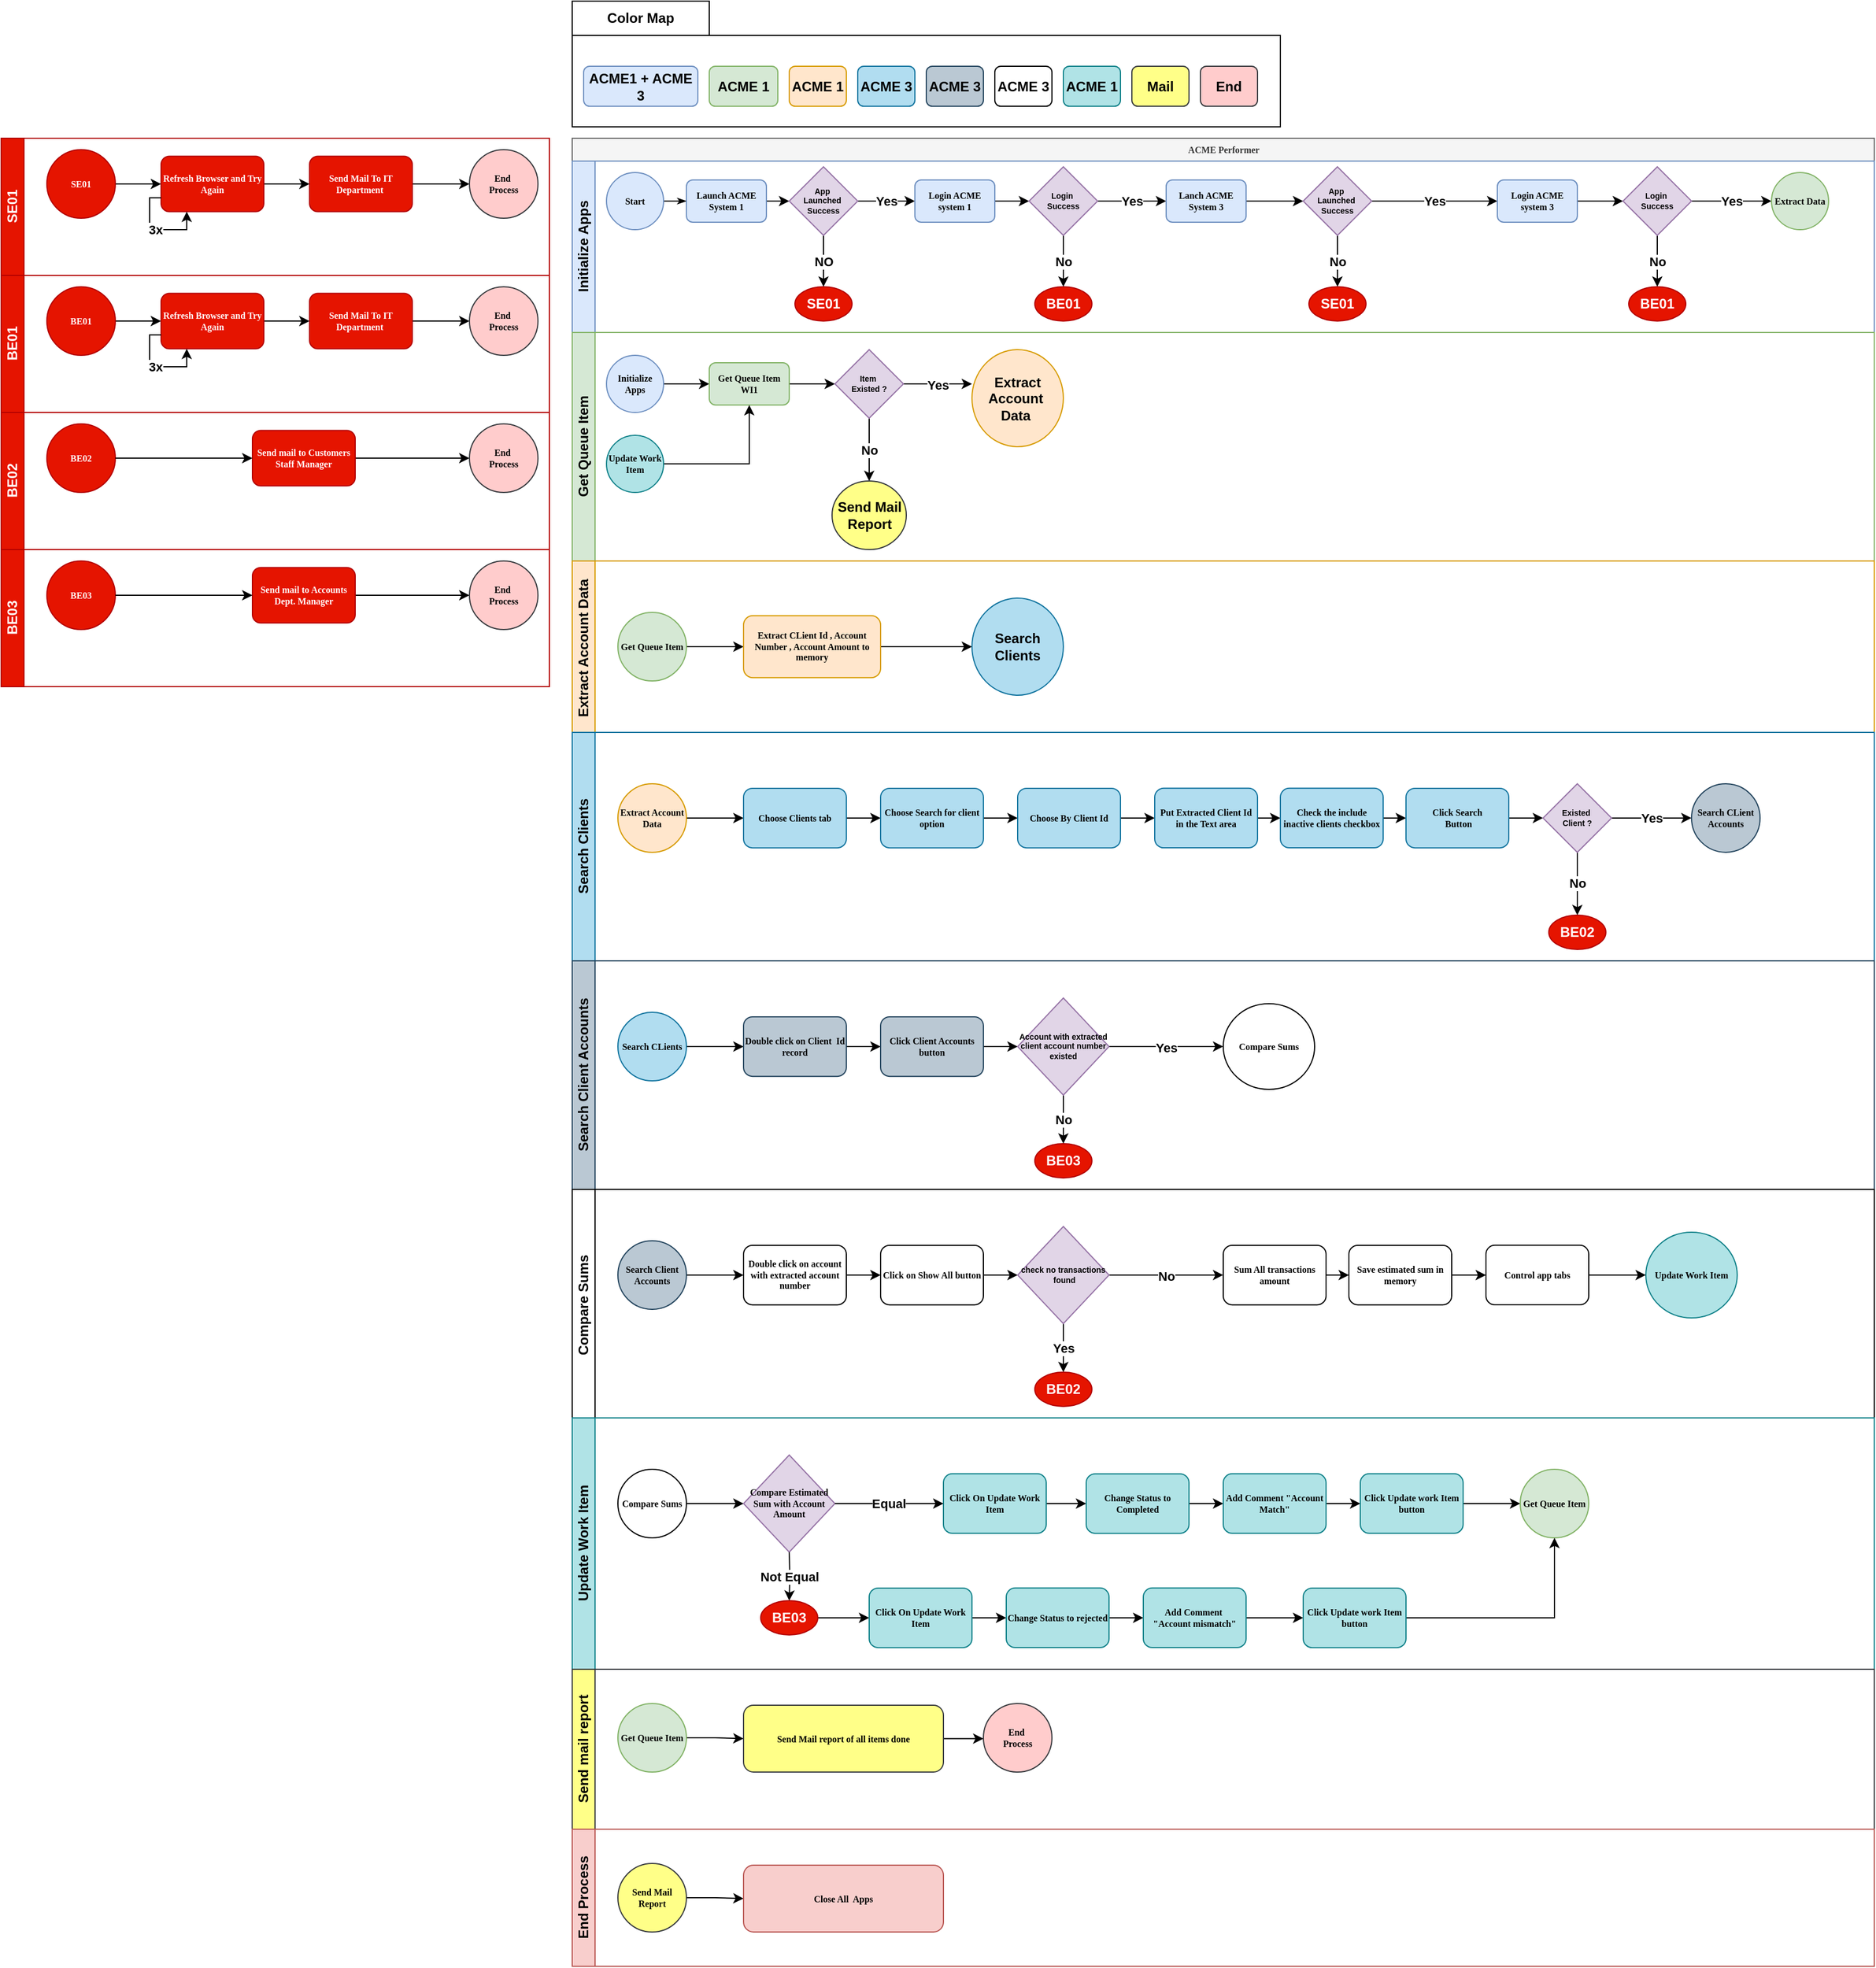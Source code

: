<mxfile version="28.1.2">
  <diagram name="Page-1" id="c7488fd3-1785-93aa-aadb-54a6760d102a">
    <mxGraphModel dx="2142" dy="1476" grid="1" gridSize="10" guides="1" tooltips="1" connect="1" arrows="1" fold="1" page="1" pageScale="1" pageWidth="1100" pageHeight="850" background="none" math="0" shadow="0">
      <root>
        <mxCell id="0" />
        <mxCell id="1" parent="0" />
        <mxCell id="2b4e8129b02d487f-1" value="ACME Performer" style="swimlane;html=1;childLayout=stackLayout;horizontal=1;startSize=20;horizontalStack=0;rounded=0;shadow=0;labelBackgroundColor=none;strokeWidth=1;fontFamily=Verdana;fontSize=8;align=center;fillColor=#f5f5f5;fontColor=#333333;strokeColor=#666666;" parent="1" vertex="1">
          <mxGeometry x="180" y="60" width="1140" height="1600" as="geometry">
            <mxRectangle x="180" y="70" width="60" height="20" as="alternateBounds" />
          </mxGeometry>
        </mxCell>
        <mxCell id="2b4e8129b02d487f-2" value="Initialize Apps" style="swimlane;html=1;startSize=20;horizontal=0;fillColor=#dae8fc;strokeColor=#6c8ebf;" parent="2b4e8129b02d487f-1" vertex="1">
          <mxGeometry y="20" width="1140" height="150" as="geometry" />
        </mxCell>
        <mxCell id="2b4e8129b02d487f-18" style="edgeStyle=orthogonalEdgeStyle;rounded=0;html=1;labelBackgroundColor=none;startArrow=none;startFill=0;startSize=5;endArrow=classicThin;endFill=1;endSize=5;jettySize=auto;orthogonalLoop=1;strokeWidth=1;fontFamily=Verdana;fontSize=8" parent="2b4e8129b02d487f-2" source="2b4e8129b02d487f-5" target="2b4e8129b02d487f-6" edge="1">
          <mxGeometry relative="1" as="geometry" />
        </mxCell>
        <mxCell id="2b4e8129b02d487f-5" value="Start" style="ellipse;whiteSpace=wrap;html=1;rounded=0;shadow=0;labelBackgroundColor=none;strokeWidth=1;fontFamily=Verdana;fontSize=8;align=center;fillColor=#dae8fc;strokeColor=#6c8ebf;fontStyle=1" parent="2b4e8129b02d487f-2" vertex="1">
          <mxGeometry x="30" y="10" width="50" height="50" as="geometry" />
        </mxCell>
        <mxCell id="lynWyJ27UmlPL52xSpIG-3" style="edgeStyle=orthogonalEdgeStyle;rounded=0;orthogonalLoop=1;jettySize=auto;html=1;exitX=1;exitY=0.5;exitDx=0;exitDy=0;entryX=0;entryY=0.5;entryDx=0;entryDy=0;" parent="2b4e8129b02d487f-2" source="2b4e8129b02d487f-6" target="lynWyJ27UmlPL52xSpIG-2" edge="1">
          <mxGeometry relative="1" as="geometry" />
        </mxCell>
        <mxCell id="2b4e8129b02d487f-6" value="Launch ACME System 1" style="rounded=1;whiteSpace=wrap;html=1;shadow=0;labelBackgroundColor=none;strokeWidth=1;fontFamily=Verdana;fontSize=8;align=center;fillColor=#dae8fc;strokeColor=#6c8ebf;fontStyle=1" parent="2b4e8129b02d487f-2" vertex="1">
          <mxGeometry x="100" y="16.5" width="70" height="37" as="geometry" />
        </mxCell>
        <mxCell id="lynWyJ27UmlPL52xSpIG-4" value="NO" style="edgeStyle=orthogonalEdgeStyle;rounded=0;orthogonalLoop=1;jettySize=auto;html=1;exitX=0.5;exitY=1;exitDx=0;exitDy=0;entryX=0.5;entryY=0;entryDx=0;entryDy=0;fontStyle=1" parent="2b4e8129b02d487f-2" source="lynWyJ27UmlPL52xSpIG-2" target="lynWyJ27UmlPL52xSpIG-1" edge="1">
          <mxGeometry relative="1" as="geometry" />
        </mxCell>
        <mxCell id="lynWyJ27UmlPL52xSpIG-6" value="Yes" style="edgeStyle=orthogonalEdgeStyle;rounded=0;orthogonalLoop=1;jettySize=auto;html=1;exitX=1;exitY=0.5;exitDx=0;exitDy=0;entryX=0;entryY=0.5;entryDx=0;entryDy=0;fontStyle=1" parent="2b4e8129b02d487f-2" source="lynWyJ27UmlPL52xSpIG-2" target="lynWyJ27UmlPL52xSpIG-5" edge="1">
          <mxGeometry relative="1" as="geometry" />
        </mxCell>
        <mxCell id="lynWyJ27UmlPL52xSpIG-2" value="App&amp;nbsp;&lt;div&gt;Launched&amp;nbsp;&lt;/div&gt;&lt;div&gt;Success&lt;/div&gt;" style="rhombus;whiteSpace=wrap;html=1;fillColor=#e1d5e7;strokeColor=#9673a6;fontSize=7;fontStyle=1" parent="2b4e8129b02d487f-2" vertex="1">
          <mxGeometry x="190" y="5" width="60" height="60" as="geometry" />
        </mxCell>
        <mxCell id="lynWyJ27UmlPL52xSpIG-1" value="SE01" style="ellipse;whiteSpace=wrap;html=1;fontStyle=1;fillColor=#e51400;fontColor=#ffffff;strokeColor=#B20000;" parent="2b4e8129b02d487f-2" vertex="1">
          <mxGeometry x="195" y="110" width="50" height="30" as="geometry" />
        </mxCell>
        <mxCell id="lynWyJ27UmlPL52xSpIG-8" style="edgeStyle=orthogonalEdgeStyle;rounded=0;orthogonalLoop=1;jettySize=auto;html=1;exitX=1;exitY=0.5;exitDx=0;exitDy=0;entryX=0;entryY=0.5;entryDx=0;entryDy=0;" parent="2b4e8129b02d487f-2" source="lynWyJ27UmlPL52xSpIG-5" target="lynWyJ27UmlPL52xSpIG-7" edge="1">
          <mxGeometry relative="1" as="geometry" />
        </mxCell>
        <mxCell id="lynWyJ27UmlPL52xSpIG-5" value="Login ACME system 1" style="rounded=1;whiteSpace=wrap;html=1;shadow=0;labelBackgroundColor=none;strokeWidth=1;fontFamily=Verdana;fontSize=8;align=center;fillColor=#dae8fc;strokeColor=#6c8ebf;fontStyle=1" parent="2b4e8129b02d487f-2" vertex="1">
          <mxGeometry x="300" y="16.5" width="70" height="37" as="geometry" />
        </mxCell>
        <mxCell id="lynWyJ27UmlPL52xSpIG-11" value="No" style="edgeStyle=orthogonalEdgeStyle;rounded=0;orthogonalLoop=1;jettySize=auto;html=1;exitX=0.5;exitY=1;exitDx=0;exitDy=0;fontStyle=1" parent="2b4e8129b02d487f-2" source="lynWyJ27UmlPL52xSpIG-7" target="lynWyJ27UmlPL52xSpIG-9" edge="1">
          <mxGeometry relative="1" as="geometry" />
        </mxCell>
        <mxCell id="lynWyJ27UmlPL52xSpIG-13" value="Yes" style="edgeStyle=orthogonalEdgeStyle;rounded=0;orthogonalLoop=1;jettySize=auto;html=1;exitX=1;exitY=0.5;exitDx=0;exitDy=0;entryX=0;entryY=0.5;entryDx=0;entryDy=0;fontStyle=1" parent="2b4e8129b02d487f-2" source="lynWyJ27UmlPL52xSpIG-7" target="lynWyJ27UmlPL52xSpIG-12" edge="1">
          <mxGeometry relative="1" as="geometry" />
        </mxCell>
        <mxCell id="lynWyJ27UmlPL52xSpIG-7" value="Login&amp;nbsp;&lt;div&gt;Success&lt;/div&gt;" style="rhombus;whiteSpace=wrap;html=1;fillColor=#e1d5e7;strokeColor=#9673a6;fontSize=7;fontStyle=1" parent="2b4e8129b02d487f-2" vertex="1">
          <mxGeometry x="400" y="5" width="60" height="60" as="geometry" />
        </mxCell>
        <mxCell id="lynWyJ27UmlPL52xSpIG-9" value="BE01" style="ellipse;whiteSpace=wrap;html=1;fontStyle=1;fillColor=#e51400;fontColor=#ffffff;strokeColor=#B20000;" parent="2b4e8129b02d487f-2" vertex="1">
          <mxGeometry x="405" y="110" width="50" height="30" as="geometry" />
        </mxCell>
        <mxCell id="lynWyJ27UmlPL52xSpIG-15" style="edgeStyle=orthogonalEdgeStyle;rounded=0;orthogonalLoop=1;jettySize=auto;html=1;exitX=1;exitY=0.5;exitDx=0;exitDy=0;entryX=0;entryY=0.5;entryDx=0;entryDy=0;" parent="2b4e8129b02d487f-2" source="lynWyJ27UmlPL52xSpIG-12" target="lynWyJ27UmlPL52xSpIG-14" edge="1">
          <mxGeometry relative="1" as="geometry" />
        </mxCell>
        <mxCell id="lynWyJ27UmlPL52xSpIG-12" value="Lanch ACME System 3" style="rounded=1;whiteSpace=wrap;html=1;shadow=0;labelBackgroundColor=none;strokeWidth=1;fontFamily=Verdana;fontSize=8;align=center;fillColor=#dae8fc;strokeColor=#6c8ebf;fontStyle=1" parent="2b4e8129b02d487f-2" vertex="1">
          <mxGeometry x="520" y="16.5" width="70" height="37" as="geometry" />
        </mxCell>
        <mxCell id="lynWyJ27UmlPL52xSpIG-17" value="No" style="edgeStyle=orthogonalEdgeStyle;rounded=0;orthogonalLoop=1;jettySize=auto;html=1;exitX=0.5;exitY=1;exitDx=0;exitDy=0;fontStyle=1" parent="2b4e8129b02d487f-2" source="lynWyJ27UmlPL52xSpIG-14" target="lynWyJ27UmlPL52xSpIG-16" edge="1">
          <mxGeometry relative="1" as="geometry" />
        </mxCell>
        <mxCell id="lynWyJ27UmlPL52xSpIG-20" value="Yes" style="edgeStyle=orthogonalEdgeStyle;rounded=0;orthogonalLoop=1;jettySize=auto;html=1;exitX=1;exitY=0.5;exitDx=0;exitDy=0;entryX=0;entryY=0.5;entryDx=0;entryDy=0;fontStyle=1" parent="2b4e8129b02d487f-2" source="lynWyJ27UmlPL52xSpIG-14" target="lynWyJ27UmlPL52xSpIG-19" edge="1">
          <mxGeometry relative="1" as="geometry" />
        </mxCell>
        <mxCell id="lynWyJ27UmlPL52xSpIG-14" value="App&amp;nbsp;&lt;div&gt;Launched&amp;nbsp;&lt;/div&gt;&lt;div&gt;Success&lt;/div&gt;" style="rhombus;whiteSpace=wrap;html=1;fillColor=#e1d5e7;strokeColor=#9673a6;fontSize=7;fontStyle=1" parent="2b4e8129b02d487f-2" vertex="1">
          <mxGeometry x="640" y="5" width="60" height="60" as="geometry" />
        </mxCell>
        <mxCell id="lynWyJ27UmlPL52xSpIG-16" value="SE01" style="ellipse;whiteSpace=wrap;html=1;fontStyle=1;fillColor=#e51400;fontColor=#ffffff;strokeColor=#B20000;" parent="2b4e8129b02d487f-2" vertex="1">
          <mxGeometry x="645" y="110" width="50" height="30" as="geometry" />
        </mxCell>
        <mxCell id="lynWyJ27UmlPL52xSpIG-22" style="edgeStyle=orthogonalEdgeStyle;rounded=0;orthogonalLoop=1;jettySize=auto;html=1;exitX=1;exitY=0.5;exitDx=0;exitDy=0;entryX=0;entryY=0.5;entryDx=0;entryDy=0;" parent="2b4e8129b02d487f-2" source="lynWyJ27UmlPL52xSpIG-19" target="lynWyJ27UmlPL52xSpIG-21" edge="1">
          <mxGeometry relative="1" as="geometry" />
        </mxCell>
        <mxCell id="lynWyJ27UmlPL52xSpIG-19" value="Login ACME system 3" style="rounded=1;whiteSpace=wrap;html=1;shadow=0;labelBackgroundColor=none;strokeWidth=1;fontFamily=Verdana;fontSize=8;align=center;fillColor=#dae8fc;strokeColor=#6c8ebf;fontStyle=1" parent="2b4e8129b02d487f-2" vertex="1">
          <mxGeometry x="810" y="16.5" width="70" height="37" as="geometry" />
        </mxCell>
        <mxCell id="lynWyJ27UmlPL52xSpIG-24" value="No" style="edgeStyle=orthogonalEdgeStyle;rounded=0;orthogonalLoop=1;jettySize=auto;html=1;exitX=0.5;exitY=1;exitDx=0;exitDy=0;entryX=0.5;entryY=0;entryDx=0;entryDy=0;fontStyle=1" parent="2b4e8129b02d487f-2" source="lynWyJ27UmlPL52xSpIG-21" target="lynWyJ27UmlPL52xSpIG-23" edge="1">
          <mxGeometry relative="1" as="geometry" />
        </mxCell>
        <mxCell id="lynWyJ27UmlPL52xSpIG-26" value="Yes" style="edgeStyle=orthogonalEdgeStyle;rounded=0;orthogonalLoop=1;jettySize=auto;html=1;exitX=1;exitY=0.5;exitDx=0;exitDy=0;entryX=0;entryY=0.5;entryDx=0;entryDy=0;fontStyle=1" parent="2b4e8129b02d487f-2" source="lynWyJ27UmlPL52xSpIG-21" target="lynWyJ27UmlPL52xSpIG-25" edge="1">
          <mxGeometry relative="1" as="geometry" />
        </mxCell>
        <mxCell id="lynWyJ27UmlPL52xSpIG-21" value="Login&amp;nbsp;&lt;div&gt;Success&lt;/div&gt;" style="rhombus;whiteSpace=wrap;html=1;fillColor=#e1d5e7;strokeColor=#9673a6;fontSize=7;fontStyle=1" parent="2b4e8129b02d487f-2" vertex="1">
          <mxGeometry x="920" y="5" width="60" height="60" as="geometry" />
        </mxCell>
        <mxCell id="lynWyJ27UmlPL52xSpIG-23" value="BE01" style="ellipse;whiteSpace=wrap;html=1;fontStyle=1;fillColor=#e51400;fontColor=#ffffff;strokeColor=#B20000;" parent="2b4e8129b02d487f-2" vertex="1">
          <mxGeometry x="925" y="110" width="50" height="30" as="geometry" />
        </mxCell>
        <mxCell id="lynWyJ27UmlPL52xSpIG-25" value="Extract Data" style="ellipse;whiteSpace=wrap;html=1;rounded=0;shadow=0;labelBackgroundColor=none;strokeWidth=1;fontFamily=Verdana;fontSize=8;align=center;fillColor=#d5e8d4;strokeColor=#82b366;fontStyle=1" parent="2b4e8129b02d487f-2" vertex="1">
          <mxGeometry x="1050" y="10" width="50" height="50" as="geometry" />
        </mxCell>
        <mxCell id="2b4e8129b02d487f-3" value="Get Queue Item" style="swimlane;html=1;startSize=20;horizontal=0;fillColor=#d5e8d4;strokeColor=#82b366;" parent="2b4e8129b02d487f-1" vertex="1">
          <mxGeometry y="170" width="1140" height="200" as="geometry" />
        </mxCell>
        <mxCell id="lynWyJ27UmlPL52xSpIG-29" style="edgeStyle=orthogonalEdgeStyle;rounded=0;orthogonalLoop=1;jettySize=auto;html=1;exitX=1;exitY=0.5;exitDx=0;exitDy=0;entryX=0;entryY=0.5;entryDx=0;entryDy=0;" parent="2b4e8129b02d487f-3" source="lynWyJ27UmlPL52xSpIG-27" target="lynWyJ27UmlPL52xSpIG-28" edge="1">
          <mxGeometry relative="1" as="geometry" />
        </mxCell>
        <mxCell id="lynWyJ27UmlPL52xSpIG-27" value="Initialize Apps" style="ellipse;whiteSpace=wrap;html=1;rounded=0;shadow=0;labelBackgroundColor=none;strokeWidth=1;fontFamily=Verdana;fontSize=8;align=center;fillColor=#dae8fc;strokeColor=#6c8ebf;fontStyle=1" parent="2b4e8129b02d487f-3" vertex="1">
          <mxGeometry x="30" y="20" width="50" height="50" as="geometry" />
        </mxCell>
        <mxCell id="lynWyJ27UmlPL52xSpIG-32" style="edgeStyle=orthogonalEdgeStyle;rounded=0;orthogonalLoop=1;jettySize=auto;html=1;exitX=1;exitY=0.5;exitDx=0;exitDy=0;entryX=0;entryY=0.5;entryDx=0;entryDy=0;" parent="2b4e8129b02d487f-3" source="lynWyJ27UmlPL52xSpIG-28" target="lynWyJ27UmlPL52xSpIG-31" edge="1">
          <mxGeometry relative="1" as="geometry" />
        </mxCell>
        <mxCell id="lynWyJ27UmlPL52xSpIG-28" value="Get Queue Item WI1" style="rounded=1;whiteSpace=wrap;html=1;shadow=0;labelBackgroundColor=none;strokeWidth=1;fontFamily=Verdana;fontSize=8;align=center;fillColor=#d5e8d4;strokeColor=#82b366;fontStyle=1" parent="2b4e8129b02d487f-3" vertex="1">
          <mxGeometry x="120" y="26.5" width="70" height="37" as="geometry" />
        </mxCell>
        <mxCell id="lynWyJ27UmlPL52xSpIG-34" value="No" style="edgeStyle=orthogonalEdgeStyle;rounded=0;orthogonalLoop=1;jettySize=auto;html=1;exitX=0.5;exitY=1;exitDx=0;exitDy=0;entryX=0.5;entryY=0;entryDx=0;entryDy=0;fontStyle=1" parent="2b4e8129b02d487f-3" source="lynWyJ27UmlPL52xSpIG-31" target="lynWyJ27UmlPL52xSpIG-33" edge="1">
          <mxGeometry relative="1" as="geometry" />
        </mxCell>
        <mxCell id="lynWyJ27UmlPL52xSpIG-36" value="Yes" style="edgeStyle=orthogonalEdgeStyle;rounded=0;orthogonalLoop=1;jettySize=auto;html=1;exitX=1;exitY=0.5;exitDx=0;exitDy=0;entryX=0;entryY=0.5;entryDx=0;entryDy=0;fontStyle=1" parent="2b4e8129b02d487f-3" source="lynWyJ27UmlPL52xSpIG-31" edge="1">
          <mxGeometry relative="1" as="geometry">
            <mxPoint x="350" y="45" as="targetPoint" />
          </mxGeometry>
        </mxCell>
        <mxCell id="lynWyJ27UmlPL52xSpIG-31" value="Item&amp;nbsp;&lt;div&gt;Existed ?&lt;/div&gt;" style="rhombus;whiteSpace=wrap;html=1;fillColor=#e1d5e7;strokeColor=#9673a6;fontSize=7;fontStyle=1" parent="2b4e8129b02d487f-3" vertex="1">
          <mxGeometry x="230" y="15" width="60" height="60" as="geometry" />
        </mxCell>
        <mxCell id="lynWyJ27UmlPL52xSpIG-33" value="Send Mail Report" style="ellipse;whiteSpace=wrap;html=1;fontStyle=1;fillColor=#ffff88;strokeColor=#36393d;" parent="2b4e8129b02d487f-3" vertex="1">
          <mxGeometry x="227.5" y="130" width="65" height="60" as="geometry" />
        </mxCell>
        <mxCell id="H9uLp7tHIZIzgpHieKHO-5" value="Extract Account&amp;nbsp;&lt;div&gt;Data&amp;nbsp;&lt;/div&gt;" style="ellipse;whiteSpace=wrap;html=1;fontStyle=1;fillColor=#ffe6cc;strokeColor=#d79b00;" parent="2b4e8129b02d487f-3" vertex="1">
          <mxGeometry x="350" y="15" width="80" height="85" as="geometry" />
        </mxCell>
        <mxCell id="H9uLp7tHIZIzgpHieKHO-126" style="edgeStyle=orthogonalEdgeStyle;rounded=0;orthogonalLoop=1;jettySize=auto;html=1;exitX=1;exitY=0.5;exitDx=0;exitDy=0;entryX=0.5;entryY=1;entryDx=0;entryDy=0;" parent="2b4e8129b02d487f-3" source="H9uLp7tHIZIzgpHieKHO-125" target="lynWyJ27UmlPL52xSpIG-28" edge="1">
          <mxGeometry relative="1" as="geometry" />
        </mxCell>
        <mxCell id="H9uLp7tHIZIzgpHieKHO-125" value="Update Work Item" style="ellipse;whiteSpace=wrap;html=1;rounded=0;shadow=0;labelBackgroundColor=none;strokeWidth=1;fontFamily=Verdana;fontSize=8;align=center;fillColor=#b0e3e6;strokeColor=#0e8088;fontStyle=1" parent="2b4e8129b02d487f-3" vertex="1">
          <mxGeometry x="30" y="90" width="50" height="50" as="geometry" />
        </mxCell>
        <mxCell id="2b4e8129b02d487f-4" value="Extract Account Data&amp;nbsp;" style="swimlane;html=1;startSize=20;horizontal=0;fillColor=#ffe6cc;strokeColor=#d79b00;" parent="2b4e8129b02d487f-1" vertex="1">
          <mxGeometry y="370" width="1140" height="150" as="geometry" />
        </mxCell>
        <mxCell id="lynWyJ27UmlPL52xSpIG-43" style="edgeStyle=orthogonalEdgeStyle;rounded=0;orthogonalLoop=1;jettySize=auto;html=1;exitX=1;exitY=0.5;exitDx=0;exitDy=0;entryX=0;entryY=0.5;entryDx=0;entryDy=0;" parent="2b4e8129b02d487f-4" source="lynWyJ27UmlPL52xSpIG-41" target="lynWyJ27UmlPL52xSpIG-42" edge="1">
          <mxGeometry relative="1" as="geometry" />
        </mxCell>
        <mxCell id="lynWyJ27UmlPL52xSpIG-41" value="Get Queue Item" style="ellipse;whiteSpace=wrap;html=1;rounded=0;shadow=0;labelBackgroundColor=none;strokeWidth=1;fontFamily=Verdana;fontSize=8;align=center;fillColor=#d5e8d4;strokeColor=#82b366;fontStyle=1" parent="2b4e8129b02d487f-4" vertex="1">
          <mxGeometry x="40" y="45" width="60" height="60" as="geometry" />
        </mxCell>
        <mxCell id="H9uLp7tHIZIzgpHieKHO-8" style="edgeStyle=orthogonalEdgeStyle;rounded=0;orthogonalLoop=1;jettySize=auto;html=1;exitX=1;exitY=0.5;exitDx=0;exitDy=0;entryX=0;entryY=0.5;entryDx=0;entryDy=0;" parent="2b4e8129b02d487f-4" source="lynWyJ27UmlPL52xSpIG-42" target="H9uLp7tHIZIzgpHieKHO-7" edge="1">
          <mxGeometry relative="1" as="geometry" />
        </mxCell>
        <mxCell id="lynWyJ27UmlPL52xSpIG-42" value="Extract CLient Id , Account Number , Account Amount to memory" style="rounded=1;whiteSpace=wrap;html=1;shadow=0;labelBackgroundColor=none;strokeWidth=1;fontFamily=Verdana;fontSize=8;align=center;fillColor=#ffe6cc;strokeColor=#d79b00;fontStyle=1" parent="2b4e8129b02d487f-4" vertex="1">
          <mxGeometry x="150" y="47.87" width="120" height="54.25" as="geometry" />
        </mxCell>
        <mxCell id="H9uLp7tHIZIzgpHieKHO-7" value="Search Clients" style="ellipse;whiteSpace=wrap;html=1;fontStyle=1;fillColor=#b1ddf0;strokeColor=#10739e;" parent="2b4e8129b02d487f-4" vertex="1">
          <mxGeometry x="350" y="32.5" width="80" height="85" as="geometry" />
        </mxCell>
        <mxCell id="H9uLp7tHIZIzgpHieKHO-9" value="Search Clients" style="swimlane;html=1;startSize=20;horizontal=0;fillColor=#b1ddf0;strokeColor=#10739e;" parent="2b4e8129b02d487f-1" vertex="1">
          <mxGeometry y="520" width="1140" height="200" as="geometry" />
        </mxCell>
        <mxCell id="H9uLp7tHIZIzgpHieKHO-10" style="edgeStyle=orthogonalEdgeStyle;rounded=0;orthogonalLoop=1;jettySize=auto;html=1;exitX=1;exitY=0.5;exitDx=0;exitDy=0;entryX=0;entryY=0.5;entryDx=0;entryDy=0;" parent="H9uLp7tHIZIzgpHieKHO-9" source="H9uLp7tHIZIzgpHieKHO-11" target="H9uLp7tHIZIzgpHieKHO-13" edge="1">
          <mxGeometry relative="1" as="geometry" />
        </mxCell>
        <mxCell id="H9uLp7tHIZIzgpHieKHO-11" value="Extract Account Data" style="ellipse;whiteSpace=wrap;html=1;rounded=0;shadow=0;labelBackgroundColor=none;strokeWidth=1;fontFamily=Verdana;fontSize=8;align=center;fillColor=#ffe6cc;strokeColor=#d79b00;fontStyle=1" parent="H9uLp7tHIZIzgpHieKHO-9" vertex="1">
          <mxGeometry x="40" y="45" width="60" height="60" as="geometry" />
        </mxCell>
        <mxCell id="H9uLp7tHIZIzgpHieKHO-18" style="edgeStyle=orthogonalEdgeStyle;rounded=0;orthogonalLoop=1;jettySize=auto;html=1;exitX=1;exitY=0.5;exitDx=0;exitDy=0;entryX=0;entryY=0.5;entryDx=0;entryDy=0;" parent="H9uLp7tHIZIzgpHieKHO-9" source="H9uLp7tHIZIzgpHieKHO-13" target="H9uLp7tHIZIzgpHieKHO-15" edge="1">
          <mxGeometry relative="1" as="geometry" />
        </mxCell>
        <mxCell id="H9uLp7tHIZIzgpHieKHO-13" value="Choose Clients tab" style="rounded=1;whiteSpace=wrap;html=1;shadow=0;labelBackgroundColor=none;strokeWidth=1;fontFamily=Verdana;fontSize=8;align=center;fillColor=#b1ddf0;strokeColor=#10739e;fontStyle=1" parent="H9uLp7tHIZIzgpHieKHO-9" vertex="1">
          <mxGeometry x="150" y="48.94" width="90" height="52.13" as="geometry" />
        </mxCell>
        <mxCell id="H9uLp7tHIZIzgpHieKHO-19" style="edgeStyle=orthogonalEdgeStyle;rounded=0;orthogonalLoop=1;jettySize=auto;html=1;exitX=1;exitY=0.5;exitDx=0;exitDy=0;entryX=0;entryY=0.5;entryDx=0;entryDy=0;" parent="H9uLp7tHIZIzgpHieKHO-9" source="H9uLp7tHIZIzgpHieKHO-15" target="H9uLp7tHIZIzgpHieKHO-16" edge="1">
          <mxGeometry relative="1" as="geometry" />
        </mxCell>
        <mxCell id="H9uLp7tHIZIzgpHieKHO-15" value="Choose Search for client option" style="rounded=1;whiteSpace=wrap;html=1;shadow=0;labelBackgroundColor=none;strokeWidth=1;fontFamily=Verdana;fontSize=8;align=center;fillColor=#b1ddf0;strokeColor=#10739e;fontStyle=1" parent="H9uLp7tHIZIzgpHieKHO-9" vertex="1">
          <mxGeometry x="270" y="48.94" width="90" height="52.13" as="geometry" />
        </mxCell>
        <mxCell id="H9uLp7tHIZIzgpHieKHO-21" style="edgeStyle=orthogonalEdgeStyle;rounded=0;orthogonalLoop=1;jettySize=auto;html=1;exitX=1;exitY=0.5;exitDx=0;exitDy=0;entryX=0;entryY=0.5;entryDx=0;entryDy=0;" parent="H9uLp7tHIZIzgpHieKHO-9" source="H9uLp7tHIZIzgpHieKHO-16" target="H9uLp7tHIZIzgpHieKHO-20" edge="1">
          <mxGeometry relative="1" as="geometry" />
        </mxCell>
        <mxCell id="H9uLp7tHIZIzgpHieKHO-16" value="Choose By Client Id" style="rounded=1;whiteSpace=wrap;html=1;shadow=0;labelBackgroundColor=none;strokeWidth=1;fontFamily=Verdana;fontSize=8;align=center;fillColor=#b1ddf0;strokeColor=#10739e;fontStyle=1" parent="H9uLp7tHIZIzgpHieKHO-9" vertex="1">
          <mxGeometry x="390" y="48.94" width="90" height="52.13" as="geometry" />
        </mxCell>
        <mxCell id="H9uLp7tHIZIzgpHieKHO-23" style="edgeStyle=orthogonalEdgeStyle;rounded=0;orthogonalLoop=1;jettySize=auto;html=1;exitX=1;exitY=0.5;exitDx=0;exitDy=0;entryX=0;entryY=0.5;entryDx=0;entryDy=0;" parent="H9uLp7tHIZIzgpHieKHO-9" source="H9uLp7tHIZIzgpHieKHO-20" target="H9uLp7tHIZIzgpHieKHO-22" edge="1">
          <mxGeometry relative="1" as="geometry" />
        </mxCell>
        <mxCell id="H9uLp7tHIZIzgpHieKHO-20" value="Put Extracted Client Id in the Text area" style="rounded=1;whiteSpace=wrap;html=1;shadow=0;labelBackgroundColor=none;strokeWidth=1;fontFamily=Verdana;fontSize=8;align=center;fillColor=#b1ddf0;strokeColor=#10739e;fontStyle=1" parent="H9uLp7tHIZIzgpHieKHO-9" vertex="1">
          <mxGeometry x="510" y="48.93" width="90" height="52.13" as="geometry" />
        </mxCell>
        <mxCell id="H9uLp7tHIZIzgpHieKHO-25" style="edgeStyle=orthogonalEdgeStyle;rounded=0;orthogonalLoop=1;jettySize=auto;html=1;exitX=1;exitY=0.5;exitDx=0;exitDy=0;" parent="H9uLp7tHIZIzgpHieKHO-9" source="H9uLp7tHIZIzgpHieKHO-22" target="H9uLp7tHIZIzgpHieKHO-24" edge="1">
          <mxGeometry relative="1" as="geometry" />
        </mxCell>
        <mxCell id="H9uLp7tHIZIzgpHieKHO-22" value="Check the include inactive clients checkbox" style="rounded=1;whiteSpace=wrap;html=1;shadow=0;labelBackgroundColor=none;strokeWidth=1;fontFamily=Verdana;fontSize=8;align=center;fillColor=#b1ddf0;strokeColor=#10739e;fontStyle=1" parent="H9uLp7tHIZIzgpHieKHO-9" vertex="1">
          <mxGeometry x="620" y="48.93" width="90" height="52.13" as="geometry" />
        </mxCell>
        <mxCell id="H9uLp7tHIZIzgpHieKHO-27" style="edgeStyle=orthogonalEdgeStyle;rounded=0;orthogonalLoop=1;jettySize=auto;html=1;exitX=1;exitY=0.5;exitDx=0;exitDy=0;entryX=0;entryY=0.5;entryDx=0;entryDy=0;" parent="H9uLp7tHIZIzgpHieKHO-9" source="H9uLp7tHIZIzgpHieKHO-24" target="H9uLp7tHIZIzgpHieKHO-26" edge="1">
          <mxGeometry relative="1" as="geometry" />
        </mxCell>
        <mxCell id="H9uLp7tHIZIzgpHieKHO-24" value="Click Search&lt;div&gt;&amp;nbsp;Button&lt;/div&gt;" style="rounded=1;whiteSpace=wrap;html=1;shadow=0;labelBackgroundColor=none;strokeWidth=1;fontFamily=Verdana;fontSize=8;align=center;fillColor=#b1ddf0;strokeColor=#10739e;fontStyle=1" parent="H9uLp7tHIZIzgpHieKHO-9" vertex="1">
          <mxGeometry x="730" y="48.94" width="90" height="52.13" as="geometry" />
        </mxCell>
        <mxCell id="H9uLp7tHIZIzgpHieKHO-29" value="No" style="edgeStyle=orthogonalEdgeStyle;rounded=0;orthogonalLoop=1;jettySize=auto;html=1;exitX=0.5;exitY=1;exitDx=0;exitDy=0;entryX=0.5;entryY=0;entryDx=0;entryDy=0;fontStyle=1" parent="H9uLp7tHIZIzgpHieKHO-9" source="H9uLp7tHIZIzgpHieKHO-26" target="H9uLp7tHIZIzgpHieKHO-28" edge="1">
          <mxGeometry relative="1" as="geometry" />
        </mxCell>
        <mxCell id="H9uLp7tHIZIzgpHieKHO-31" value="Yes" style="edgeStyle=orthogonalEdgeStyle;rounded=0;orthogonalLoop=1;jettySize=auto;html=1;exitX=1;exitY=0.5;exitDx=0;exitDy=0;entryX=0;entryY=0.5;entryDx=0;entryDy=0;fontStyle=1" parent="H9uLp7tHIZIzgpHieKHO-9" source="H9uLp7tHIZIzgpHieKHO-26" target="H9uLp7tHIZIzgpHieKHO-30" edge="1">
          <mxGeometry relative="1" as="geometry" />
        </mxCell>
        <mxCell id="H9uLp7tHIZIzgpHieKHO-26" value="Existed&amp;nbsp;&lt;div&gt;Client ?&lt;/div&gt;" style="rhombus;whiteSpace=wrap;html=1;fillColor=#e1d5e7;strokeColor=#9673a6;fontSize=7;fontStyle=1" parent="H9uLp7tHIZIzgpHieKHO-9" vertex="1">
          <mxGeometry x="850" y="44.99" width="60" height="60" as="geometry" />
        </mxCell>
        <mxCell id="H9uLp7tHIZIzgpHieKHO-28" value="BE02" style="ellipse;whiteSpace=wrap;html=1;fontStyle=1;fillColor=#e51400;fontColor=#ffffff;strokeColor=#B20000;" parent="H9uLp7tHIZIzgpHieKHO-9" vertex="1">
          <mxGeometry x="855" y="160" width="50" height="30" as="geometry" />
        </mxCell>
        <mxCell id="H9uLp7tHIZIzgpHieKHO-30" value="Search CLient Accounts" style="ellipse;whiteSpace=wrap;html=1;rounded=0;shadow=0;labelBackgroundColor=none;strokeWidth=1;fontFamily=Verdana;fontSize=8;align=center;fillColor=#bac8d3;strokeColor=#23445d;fontStyle=1" parent="H9uLp7tHIZIzgpHieKHO-9" vertex="1">
          <mxGeometry x="980" y="44.99" width="60" height="60" as="geometry" />
        </mxCell>
        <mxCell id="H9uLp7tHIZIzgpHieKHO-32" value="Search Client Accounts" style="swimlane;html=1;startSize=20;horizontal=0;fillColor=#bac8d3;strokeColor=#23445d;" parent="2b4e8129b02d487f-1" vertex="1">
          <mxGeometry y="720" width="1140" height="200" as="geometry" />
        </mxCell>
        <mxCell id="H9uLp7tHIZIzgpHieKHO-33" style="edgeStyle=orthogonalEdgeStyle;rounded=0;orthogonalLoop=1;jettySize=auto;html=1;exitX=1;exitY=0.5;exitDx=0;exitDy=0;entryX=0;entryY=0.5;entryDx=0;entryDy=0;" parent="H9uLp7tHIZIzgpHieKHO-32" source="H9uLp7tHIZIzgpHieKHO-34" target="H9uLp7tHIZIzgpHieKHO-36" edge="1">
          <mxGeometry relative="1" as="geometry" />
        </mxCell>
        <mxCell id="H9uLp7tHIZIzgpHieKHO-34" value="Search CLients" style="ellipse;whiteSpace=wrap;html=1;rounded=0;shadow=0;labelBackgroundColor=none;strokeWidth=1;fontFamily=Verdana;fontSize=8;align=center;fillColor=#b1ddf0;strokeColor=#10739e;fontStyle=1" parent="H9uLp7tHIZIzgpHieKHO-32" vertex="1">
          <mxGeometry x="40" y="45" width="60" height="60" as="geometry" />
        </mxCell>
        <mxCell id="H9uLp7tHIZIzgpHieKHO-35" style="edgeStyle=orthogonalEdgeStyle;rounded=0;orthogonalLoop=1;jettySize=auto;html=1;exitX=1;exitY=0.5;exitDx=0;exitDy=0;entryX=0;entryY=0.5;entryDx=0;entryDy=0;" parent="H9uLp7tHIZIzgpHieKHO-32" source="H9uLp7tHIZIzgpHieKHO-36" target="H9uLp7tHIZIzgpHieKHO-38" edge="1">
          <mxGeometry relative="1" as="geometry" />
        </mxCell>
        <mxCell id="H9uLp7tHIZIzgpHieKHO-36" value="Double click on Client&amp;nbsp; Id record" style="rounded=1;whiteSpace=wrap;html=1;shadow=0;labelBackgroundColor=none;strokeWidth=1;fontFamily=Verdana;fontSize=8;align=center;fillColor=#bac8d3;strokeColor=#23445d;fontStyle=1" parent="H9uLp7tHIZIzgpHieKHO-32" vertex="1">
          <mxGeometry x="150" y="48.94" width="90" height="52.13" as="geometry" />
        </mxCell>
        <mxCell id="H9uLp7tHIZIzgpHieKHO-37" style="edgeStyle=orthogonalEdgeStyle;rounded=0;orthogonalLoop=1;jettySize=auto;html=1;exitX=1;exitY=0.5;exitDx=0;exitDy=0;entryX=0;entryY=0.5;entryDx=0;entryDy=0;" parent="H9uLp7tHIZIzgpHieKHO-32" source="H9uLp7tHIZIzgpHieKHO-38" edge="1">
          <mxGeometry relative="1" as="geometry">
            <mxPoint x="390" y="75.005" as="targetPoint" />
          </mxGeometry>
        </mxCell>
        <mxCell id="H9uLp7tHIZIzgpHieKHO-38" value="Click Client Accounts button" style="rounded=1;whiteSpace=wrap;html=1;shadow=0;labelBackgroundColor=none;strokeWidth=1;fontFamily=Verdana;fontSize=8;align=center;fillColor=#bac8d3;strokeColor=#23445d;fontStyle=1" parent="H9uLp7tHIZIzgpHieKHO-32" vertex="1">
          <mxGeometry x="270" y="48.94" width="90" height="52.13" as="geometry" />
        </mxCell>
        <mxCell id="H9uLp7tHIZIzgpHieKHO-39" value="Yes" style="edgeStyle=orthogonalEdgeStyle;rounded=0;orthogonalLoop=1;jettySize=auto;html=1;exitX=1;exitY=0.5;exitDx=0;exitDy=0;entryX=0;entryY=0.5;entryDx=0;entryDy=0;fontStyle=1" parent="H9uLp7tHIZIzgpHieKHO-32" source="H9uLp7tHIZIzgpHieKHO-52" edge="1">
          <mxGeometry relative="1" as="geometry">
            <mxPoint x="480" y="75.005" as="sourcePoint" />
            <mxPoint x="570" y="74.985" as="targetPoint" />
          </mxGeometry>
        </mxCell>
        <mxCell id="H9uLp7tHIZIzgpHieKHO-51" value="Compare Sums" style="ellipse;whiteSpace=wrap;html=1;rounded=0;shadow=0;labelBackgroundColor=none;strokeWidth=1;fontFamily=Verdana;fontSize=8;align=center;fontStyle=1" parent="H9uLp7tHIZIzgpHieKHO-32" vertex="1">
          <mxGeometry x="570" y="37.47" width="80" height="75.02" as="geometry" />
        </mxCell>
        <mxCell id="H9uLp7tHIZIzgpHieKHO-54" value="No" style="edgeStyle=orthogonalEdgeStyle;rounded=0;orthogonalLoop=1;jettySize=auto;html=1;exitX=0.5;exitY=1;exitDx=0;exitDy=0;entryX=0.5;entryY=0;entryDx=0;entryDy=0;fontStyle=1" parent="H9uLp7tHIZIzgpHieKHO-32" source="H9uLp7tHIZIzgpHieKHO-52" target="H9uLp7tHIZIzgpHieKHO-53" edge="1">
          <mxGeometry relative="1" as="geometry" />
        </mxCell>
        <mxCell id="H9uLp7tHIZIzgpHieKHO-52" value="Account with extracted client account number existed" style="rhombus;whiteSpace=wrap;html=1;fillColor=#e1d5e7;strokeColor=#9673a6;fontSize=7;fontStyle=1" parent="H9uLp7tHIZIzgpHieKHO-32" vertex="1">
          <mxGeometry x="390" y="32.49" width="80" height="84.99" as="geometry" />
        </mxCell>
        <mxCell id="H9uLp7tHIZIzgpHieKHO-53" value="BE03" style="ellipse;whiteSpace=wrap;html=1;fontStyle=1;fillColor=#e51400;fontColor=#ffffff;strokeColor=#B20000;" parent="H9uLp7tHIZIzgpHieKHO-32" vertex="1">
          <mxGeometry x="405" y="160" width="50" height="30" as="geometry" />
        </mxCell>
        <mxCell id="H9uLp7tHIZIzgpHieKHO-55" value="Compare Sums&amp;nbsp;" style="swimlane;html=1;startSize=20;horizontal=0;" parent="2b4e8129b02d487f-1" vertex="1">
          <mxGeometry y="920" width="1140" height="200" as="geometry" />
        </mxCell>
        <mxCell id="H9uLp7tHIZIzgpHieKHO-56" style="edgeStyle=orthogonalEdgeStyle;rounded=0;orthogonalLoop=1;jettySize=auto;html=1;exitX=1;exitY=0.5;exitDx=0;exitDy=0;entryX=0;entryY=0.5;entryDx=0;entryDy=0;" parent="H9uLp7tHIZIzgpHieKHO-55" source="H9uLp7tHIZIzgpHieKHO-57" target="H9uLp7tHIZIzgpHieKHO-59" edge="1">
          <mxGeometry relative="1" as="geometry" />
        </mxCell>
        <mxCell id="H9uLp7tHIZIzgpHieKHO-57" value="Search Client Accounts" style="ellipse;whiteSpace=wrap;html=1;rounded=0;shadow=0;labelBackgroundColor=none;strokeWidth=1;fontFamily=Verdana;fontSize=8;align=center;fillColor=#bac8d3;strokeColor=#23445d;fontStyle=1" parent="H9uLp7tHIZIzgpHieKHO-55" vertex="1">
          <mxGeometry x="40" y="45" width="60" height="60" as="geometry" />
        </mxCell>
        <mxCell id="H9uLp7tHIZIzgpHieKHO-58" style="edgeStyle=orthogonalEdgeStyle;rounded=0;orthogonalLoop=1;jettySize=auto;html=1;exitX=1;exitY=0.5;exitDx=0;exitDy=0;entryX=0;entryY=0.5;entryDx=0;entryDy=0;" parent="H9uLp7tHIZIzgpHieKHO-55" source="H9uLp7tHIZIzgpHieKHO-59" target="H9uLp7tHIZIzgpHieKHO-61" edge="1">
          <mxGeometry relative="1" as="geometry" />
        </mxCell>
        <mxCell id="H9uLp7tHIZIzgpHieKHO-59" value="Double click on account with extracted account number" style="rounded=1;whiteSpace=wrap;html=1;shadow=0;labelBackgroundColor=none;strokeWidth=1;fontFamily=Verdana;fontSize=8;align=center;fontStyle=1" parent="H9uLp7tHIZIzgpHieKHO-55" vertex="1">
          <mxGeometry x="150" y="48.94" width="90" height="52.13" as="geometry" />
        </mxCell>
        <mxCell id="H9uLp7tHIZIzgpHieKHO-60" style="edgeStyle=orthogonalEdgeStyle;rounded=0;orthogonalLoop=1;jettySize=auto;html=1;exitX=1;exitY=0.5;exitDx=0;exitDy=0;entryX=0;entryY=0.5;entryDx=0;entryDy=0;" parent="H9uLp7tHIZIzgpHieKHO-55" source="H9uLp7tHIZIzgpHieKHO-61" edge="1">
          <mxGeometry relative="1" as="geometry">
            <mxPoint x="390" y="75.005" as="targetPoint" />
          </mxGeometry>
        </mxCell>
        <mxCell id="H9uLp7tHIZIzgpHieKHO-61" value="Click on Show All button" style="rounded=1;whiteSpace=wrap;html=1;shadow=0;labelBackgroundColor=none;strokeWidth=1;fontFamily=Verdana;fontSize=8;align=center;fontStyle=1" parent="H9uLp7tHIZIzgpHieKHO-55" vertex="1">
          <mxGeometry x="270" y="48.94" width="90" height="52.13" as="geometry" />
        </mxCell>
        <mxCell id="H9uLp7tHIZIzgpHieKHO-62" value="No" style="edgeStyle=orthogonalEdgeStyle;rounded=0;orthogonalLoop=1;jettySize=auto;html=1;exitX=1;exitY=0.5;exitDx=0;exitDy=0;entryX=0;entryY=0.5;entryDx=0;entryDy=0;fontStyle=1" parent="H9uLp7tHIZIzgpHieKHO-55" source="H9uLp7tHIZIzgpHieKHO-65" edge="1">
          <mxGeometry relative="1" as="geometry">
            <mxPoint x="480" y="75.005" as="sourcePoint" />
            <mxPoint x="570" y="74.985" as="targetPoint" />
          </mxGeometry>
        </mxCell>
        <mxCell id="H9uLp7tHIZIzgpHieKHO-64" value="Yes" style="edgeStyle=orthogonalEdgeStyle;rounded=0;orthogonalLoop=1;jettySize=auto;html=1;exitX=0.5;exitY=1;exitDx=0;exitDy=0;entryX=0.5;entryY=0;entryDx=0;entryDy=0;fontStyle=1" parent="H9uLp7tHIZIzgpHieKHO-55" source="H9uLp7tHIZIzgpHieKHO-65" target="H9uLp7tHIZIzgpHieKHO-66" edge="1">
          <mxGeometry relative="1" as="geometry" />
        </mxCell>
        <mxCell id="H9uLp7tHIZIzgpHieKHO-65" value="check no transactions&lt;div&gt;&amp;nbsp;found&lt;/div&gt;" style="rhombus;whiteSpace=wrap;html=1;fillColor=#e1d5e7;strokeColor=#9673a6;fontSize=7;fontStyle=1" parent="H9uLp7tHIZIzgpHieKHO-55" vertex="1">
          <mxGeometry x="390" y="32.49" width="80" height="84.99" as="geometry" />
        </mxCell>
        <mxCell id="H9uLp7tHIZIzgpHieKHO-66" value="BE02" style="ellipse;whiteSpace=wrap;html=1;fontStyle=1;fillColor=#e51400;fontColor=#ffffff;strokeColor=#B20000;" parent="H9uLp7tHIZIzgpHieKHO-55" vertex="1">
          <mxGeometry x="405" y="160" width="50" height="30" as="geometry" />
        </mxCell>
        <mxCell id="H9uLp7tHIZIzgpHieKHO-69" style="edgeStyle=orthogonalEdgeStyle;rounded=0;orthogonalLoop=1;jettySize=auto;html=1;exitX=1;exitY=0.5;exitDx=0;exitDy=0;entryX=0;entryY=0.5;entryDx=0;entryDy=0;" parent="H9uLp7tHIZIzgpHieKHO-55" source="H9uLp7tHIZIzgpHieKHO-67" target="H9uLp7tHIZIzgpHieKHO-68" edge="1">
          <mxGeometry relative="1" as="geometry" />
        </mxCell>
        <mxCell id="H9uLp7tHIZIzgpHieKHO-67" value="Sum All transactions amount" style="rounded=1;whiteSpace=wrap;html=1;shadow=0;labelBackgroundColor=none;strokeWidth=1;fontFamily=Verdana;fontSize=8;align=center;fontStyle=1" parent="H9uLp7tHIZIzgpHieKHO-55" vertex="1">
          <mxGeometry x="570" y="48.94" width="90" height="52.13" as="geometry" />
        </mxCell>
        <mxCell id="H9uLp7tHIZIzgpHieKHO-72" style="edgeStyle=orthogonalEdgeStyle;rounded=0;orthogonalLoop=1;jettySize=auto;html=1;exitX=1;exitY=0.5;exitDx=0;exitDy=0;entryX=0;entryY=0.5;entryDx=0;entryDy=0;" parent="H9uLp7tHIZIzgpHieKHO-55" source="H9uLp7tHIZIzgpHieKHO-68" edge="1">
          <mxGeometry relative="1" as="geometry">
            <mxPoint x="800" y="75.005" as="targetPoint" />
          </mxGeometry>
        </mxCell>
        <mxCell id="H9uLp7tHIZIzgpHieKHO-68" value="Save estimated sum in memory" style="rounded=1;whiteSpace=wrap;html=1;shadow=0;labelBackgroundColor=none;strokeWidth=1;fontFamily=Verdana;fontSize=8;align=center;fontStyle=1" parent="H9uLp7tHIZIzgpHieKHO-55" vertex="1">
          <mxGeometry x="680" y="48.94" width="90" height="52.13" as="geometry" />
        </mxCell>
        <mxCell id="bZa8j4vfv3Xw4KsmPr_7-1" value="Update Work Item" style="ellipse;whiteSpace=wrap;html=1;rounded=0;shadow=0;labelBackgroundColor=none;strokeWidth=1;fontFamily=Verdana;fontSize=8;align=center;fontStyle=1;fillColor=#b0e3e6;strokeColor=#0e8088;" vertex="1" parent="H9uLp7tHIZIzgpHieKHO-55">
          <mxGeometry x="940" y="37.47" width="80" height="75.02" as="geometry" />
        </mxCell>
        <mxCell id="bZa8j4vfv3Xw4KsmPr_7-2" style="edgeStyle=orthogonalEdgeStyle;rounded=0;orthogonalLoop=1;jettySize=auto;html=1;exitX=1;exitY=0.5;exitDx=0;exitDy=0;entryX=0;entryY=0.5;entryDx=0;entryDy=0;" edge="1" parent="H9uLp7tHIZIzgpHieKHO-55" source="bZa8j4vfv3Xw4KsmPr_7-3" target="bZa8j4vfv3Xw4KsmPr_7-1">
          <mxGeometry relative="1" as="geometry" />
        </mxCell>
        <mxCell id="bZa8j4vfv3Xw4KsmPr_7-3" value="Control app tabs" style="rounded=1;whiteSpace=wrap;html=1;shadow=0;labelBackgroundColor=none;strokeWidth=1;fontFamily=Verdana;fontSize=8;align=center;fontStyle=1" vertex="1" parent="H9uLp7tHIZIzgpHieKHO-55">
          <mxGeometry x="800" y="48.9" width="90" height="52.13" as="geometry" />
        </mxCell>
        <mxCell id="H9uLp7tHIZIzgpHieKHO-78" value="Update Work Item" style="swimlane;html=1;startSize=20;horizontal=0;fillColor=#b0e3e6;strokeColor=#0e8088;" parent="2b4e8129b02d487f-1" vertex="1">
          <mxGeometry y="1120" width="1140" height="220" as="geometry" />
        </mxCell>
        <mxCell id="H9uLp7tHIZIzgpHieKHO-79" style="edgeStyle=orthogonalEdgeStyle;rounded=0;orthogonalLoop=1;jettySize=auto;html=1;exitX=1;exitY=0.5;exitDx=0;exitDy=0;entryX=0;entryY=0.5;entryDx=0;entryDy=0;" parent="H9uLp7tHIZIzgpHieKHO-78" source="H9uLp7tHIZIzgpHieKHO-80" edge="1">
          <mxGeometry relative="1" as="geometry">
            <mxPoint x="150.0" y="75.005" as="targetPoint" />
          </mxGeometry>
        </mxCell>
        <mxCell id="H9uLp7tHIZIzgpHieKHO-80" value="Compare Sums" style="ellipse;whiteSpace=wrap;html=1;rounded=0;shadow=0;labelBackgroundColor=none;strokeWidth=1;fontFamily=Verdana;fontSize=8;align=center;fontStyle=1" parent="H9uLp7tHIZIzgpHieKHO-78" vertex="1">
          <mxGeometry x="40" y="45" width="60" height="60" as="geometry" />
        </mxCell>
        <mxCell id="H9uLp7tHIZIzgpHieKHO-98" value="&lt;span style=&quot;font-family: Verdana; font-size: 8px;&quot;&gt;Compare Estimated Sum with Account Amount&lt;/span&gt;" style="rhombus;whiteSpace=wrap;html=1;fillColor=#e1d5e7;strokeColor=#9673a6;fontSize=7;fontStyle=1" parent="H9uLp7tHIZIzgpHieKHO-78" vertex="1">
          <mxGeometry x="150" y="32.51" width="80" height="84.99" as="geometry" />
        </mxCell>
        <mxCell id="H9uLp7tHIZIzgpHieKHO-74" value="Not Equal" style="edgeStyle=orthogonalEdgeStyle;rounded=0;orthogonalLoop=1;jettySize=auto;html=1;exitX=0.5;exitY=1;exitDx=0;exitDy=0;entryX=0.5;entryY=0;entryDx=0;entryDy=0;fontStyle=1" parent="H9uLp7tHIZIzgpHieKHO-78" target="H9uLp7tHIZIzgpHieKHO-73" edge="1">
          <mxGeometry relative="1" as="geometry">
            <mxPoint x="190" y="117.5" as="sourcePoint" />
          </mxGeometry>
        </mxCell>
        <mxCell id="H9uLp7tHIZIzgpHieKHO-103" style="edgeStyle=orthogonalEdgeStyle;rounded=0;orthogonalLoop=1;jettySize=auto;html=1;exitX=1;exitY=0.5;exitDx=0;exitDy=0;entryX=0;entryY=0.5;entryDx=0;entryDy=0;" parent="H9uLp7tHIZIzgpHieKHO-78" source="H9uLp7tHIZIzgpHieKHO-73" target="H9uLp7tHIZIzgpHieKHO-102" edge="1">
          <mxGeometry relative="1" as="geometry" />
        </mxCell>
        <mxCell id="H9uLp7tHIZIzgpHieKHO-73" value="BE03" style="ellipse;whiteSpace=wrap;html=1;fontStyle=1;fillColor=#e51400;fontColor=#ffffff;strokeColor=#B20000;" parent="H9uLp7tHIZIzgpHieKHO-78" vertex="1">
          <mxGeometry x="165" y="160" width="50" height="30" as="geometry" />
        </mxCell>
        <mxCell id="H9uLp7tHIZIzgpHieKHO-109" style="edgeStyle=orthogonalEdgeStyle;rounded=0;orthogonalLoop=1;jettySize=auto;html=1;exitX=1;exitY=0.5;exitDx=0;exitDy=0;entryX=0;entryY=0.5;entryDx=0;entryDy=0;" parent="H9uLp7tHIZIzgpHieKHO-78" source="H9uLp7tHIZIzgpHieKHO-100" target="H9uLp7tHIZIzgpHieKHO-104" edge="1">
          <mxGeometry relative="1" as="geometry" />
        </mxCell>
        <mxCell id="H9uLp7tHIZIzgpHieKHO-100" value="Click On Update Work Item" style="rounded=1;whiteSpace=wrap;html=1;shadow=0;labelBackgroundColor=none;strokeWidth=1;fontFamily=Verdana;fontSize=8;align=center;fontStyle=1;fillColor=#b0e3e6;strokeColor=#0e8088;" parent="H9uLp7tHIZIzgpHieKHO-78" vertex="1">
          <mxGeometry x="325" y="48.93" width="90" height="52.13" as="geometry" />
        </mxCell>
        <mxCell id="H9uLp7tHIZIzgpHieKHO-99" value="Equal" style="edgeStyle=orthogonalEdgeStyle;rounded=0;orthogonalLoop=1;jettySize=auto;html=1;exitX=1;exitY=0.5;exitDx=0;exitDy=0;entryX=0;entryY=0.5;entryDx=0;entryDy=0;fontStyle=1" parent="H9uLp7tHIZIzgpHieKHO-78" source="H9uLp7tHIZIzgpHieKHO-98" target="H9uLp7tHIZIzgpHieKHO-100" edge="1">
          <mxGeometry relative="1" as="geometry">
            <mxPoint x="240" y="80.005" as="sourcePoint" />
            <mxPoint x="320" y="80" as="targetPoint" />
          </mxGeometry>
        </mxCell>
        <mxCell id="H9uLp7tHIZIzgpHieKHO-117" style="edgeStyle=orthogonalEdgeStyle;rounded=0;orthogonalLoop=1;jettySize=auto;html=1;exitX=1;exitY=0.5;exitDx=0;exitDy=0;entryX=0;entryY=0.5;entryDx=0;entryDy=0;" parent="H9uLp7tHIZIzgpHieKHO-78" source="H9uLp7tHIZIzgpHieKHO-102" target="H9uLp7tHIZIzgpHieKHO-114" edge="1">
          <mxGeometry relative="1" as="geometry" />
        </mxCell>
        <mxCell id="H9uLp7tHIZIzgpHieKHO-102" value="Click On Update Work Item" style="rounded=1;whiteSpace=wrap;html=1;shadow=0;labelBackgroundColor=none;strokeWidth=1;fontFamily=Verdana;fontSize=8;align=center;fontStyle=1;fillColor=#b0e3e6;strokeColor=#0e8088;" parent="H9uLp7tHIZIzgpHieKHO-78" vertex="1">
          <mxGeometry x="260" y="148.94" width="90" height="52.13" as="geometry" />
        </mxCell>
        <mxCell id="H9uLp7tHIZIzgpHieKHO-110" style="edgeStyle=orthogonalEdgeStyle;rounded=0;orthogonalLoop=1;jettySize=auto;html=1;exitX=1;exitY=0.5;exitDx=0;exitDy=0;entryX=0;entryY=0.5;entryDx=0;entryDy=0;" parent="H9uLp7tHIZIzgpHieKHO-78" source="H9uLp7tHIZIzgpHieKHO-104" target="H9uLp7tHIZIzgpHieKHO-105" edge="1">
          <mxGeometry relative="1" as="geometry" />
        </mxCell>
        <mxCell id="H9uLp7tHIZIzgpHieKHO-104" value="Change Status to Completed" style="rounded=1;whiteSpace=wrap;html=1;shadow=0;labelBackgroundColor=none;strokeWidth=1;fontFamily=Verdana;fontSize=8;align=center;fontStyle=1;fillColor=#b0e3e6;strokeColor=#0e8088;" parent="H9uLp7tHIZIzgpHieKHO-78" vertex="1">
          <mxGeometry x="450" y="48.94" width="90" height="52.13" as="geometry" />
        </mxCell>
        <mxCell id="H9uLp7tHIZIzgpHieKHO-111" style="edgeStyle=orthogonalEdgeStyle;rounded=0;orthogonalLoop=1;jettySize=auto;html=1;exitX=1;exitY=0.5;exitDx=0;exitDy=0;entryX=0;entryY=0.5;entryDx=0;entryDy=0;" parent="H9uLp7tHIZIzgpHieKHO-78" source="H9uLp7tHIZIzgpHieKHO-105" target="H9uLp7tHIZIzgpHieKHO-106" edge="1">
          <mxGeometry relative="1" as="geometry" />
        </mxCell>
        <mxCell id="H9uLp7tHIZIzgpHieKHO-105" value="Add Comment &quot;Account Match&quot;" style="rounded=1;whiteSpace=wrap;html=1;shadow=0;labelBackgroundColor=none;strokeWidth=1;fontFamily=Verdana;fontSize=8;align=center;fontStyle=1;fillColor=#b0e3e6;strokeColor=#0e8088;" parent="H9uLp7tHIZIzgpHieKHO-78" vertex="1">
          <mxGeometry x="570" y="48.93" width="90" height="52.13" as="geometry" />
        </mxCell>
        <mxCell id="H9uLp7tHIZIzgpHieKHO-113" style="edgeStyle=orthogonalEdgeStyle;rounded=0;orthogonalLoop=1;jettySize=auto;html=1;exitX=1;exitY=0.5;exitDx=0;exitDy=0;entryX=0;entryY=0.5;entryDx=0;entryDy=0;" parent="H9uLp7tHIZIzgpHieKHO-78" source="H9uLp7tHIZIzgpHieKHO-106" target="H9uLp7tHIZIzgpHieKHO-112" edge="1">
          <mxGeometry relative="1" as="geometry" />
        </mxCell>
        <mxCell id="H9uLp7tHIZIzgpHieKHO-106" value="Click Update work Item button" style="rounded=1;whiteSpace=wrap;html=1;shadow=0;labelBackgroundColor=none;strokeWidth=1;fontFamily=Verdana;fontSize=8;align=center;fontStyle=1;fillColor=#b0e3e6;strokeColor=#0e8088;" parent="H9uLp7tHIZIzgpHieKHO-78" vertex="1">
          <mxGeometry x="690" y="48.93" width="90" height="52.13" as="geometry" />
        </mxCell>
        <mxCell id="H9uLp7tHIZIzgpHieKHO-112" value="Get Queue Item" style="ellipse;whiteSpace=wrap;html=1;rounded=0;shadow=0;labelBackgroundColor=none;strokeWidth=1;fontFamily=Verdana;fontSize=8;align=center;fontStyle=1;fillColor=#d5e8d4;strokeColor=#82b366;" parent="H9uLp7tHIZIzgpHieKHO-78" vertex="1">
          <mxGeometry x="830" y="45" width="60" height="60" as="geometry" />
        </mxCell>
        <mxCell id="H9uLp7tHIZIzgpHieKHO-118" style="edgeStyle=orthogonalEdgeStyle;rounded=0;orthogonalLoop=1;jettySize=auto;html=1;exitX=1;exitY=0.5;exitDx=0;exitDy=0;entryX=0;entryY=0.5;entryDx=0;entryDy=0;" parent="H9uLp7tHIZIzgpHieKHO-78" source="H9uLp7tHIZIzgpHieKHO-114" target="H9uLp7tHIZIzgpHieKHO-115" edge="1">
          <mxGeometry relative="1" as="geometry" />
        </mxCell>
        <mxCell id="H9uLp7tHIZIzgpHieKHO-114" value="Change Status to rejected" style="rounded=1;whiteSpace=wrap;html=1;shadow=0;labelBackgroundColor=none;strokeWidth=1;fontFamily=Verdana;fontSize=8;align=center;fontStyle=1;fillColor=#b0e3e6;strokeColor=#0e8088;" parent="H9uLp7tHIZIzgpHieKHO-78" vertex="1">
          <mxGeometry x="380" y="148.93" width="90" height="52.13" as="geometry" />
        </mxCell>
        <mxCell id="H9uLp7tHIZIzgpHieKHO-119" style="edgeStyle=orthogonalEdgeStyle;rounded=0;orthogonalLoop=1;jettySize=auto;html=1;exitX=1;exitY=0.5;exitDx=0;exitDy=0;entryX=0;entryY=0.5;entryDx=0;entryDy=0;" parent="H9uLp7tHIZIzgpHieKHO-78" source="H9uLp7tHIZIzgpHieKHO-115" target="H9uLp7tHIZIzgpHieKHO-116" edge="1">
          <mxGeometry relative="1" as="geometry" />
        </mxCell>
        <mxCell id="H9uLp7tHIZIzgpHieKHO-115" value="Add Comment&amp;nbsp;&lt;div&gt;&quot;Account mismatch&quot;&lt;/div&gt;" style="rounded=1;whiteSpace=wrap;html=1;shadow=0;labelBackgroundColor=none;strokeWidth=1;fontFamily=Verdana;fontSize=8;align=center;fontStyle=1;fillColor=#b0e3e6;strokeColor=#0e8088;" parent="H9uLp7tHIZIzgpHieKHO-78" vertex="1">
          <mxGeometry x="500" y="148.93" width="90" height="52.13" as="geometry" />
        </mxCell>
        <mxCell id="H9uLp7tHIZIzgpHieKHO-120" style="edgeStyle=orthogonalEdgeStyle;rounded=0;orthogonalLoop=1;jettySize=auto;html=1;exitX=1;exitY=0.5;exitDx=0;exitDy=0;entryX=0.5;entryY=1;entryDx=0;entryDy=0;" parent="H9uLp7tHIZIzgpHieKHO-78" source="H9uLp7tHIZIzgpHieKHO-116" target="H9uLp7tHIZIzgpHieKHO-112" edge="1">
          <mxGeometry relative="1" as="geometry" />
        </mxCell>
        <mxCell id="H9uLp7tHIZIzgpHieKHO-116" value="Click Update work Item button" style="rounded=1;whiteSpace=wrap;html=1;shadow=0;labelBackgroundColor=none;strokeWidth=1;fontFamily=Verdana;fontSize=8;align=center;fontStyle=1;fillColor=#b0e3e6;strokeColor=#0e8088;" parent="H9uLp7tHIZIzgpHieKHO-78" vertex="1">
          <mxGeometry x="640" y="148.94" width="90" height="52.13" as="geometry" />
        </mxCell>
        <mxCell id="H9uLp7tHIZIzgpHieKHO-121" value="Send mail report" style="swimlane;html=1;startSize=20;horizontal=0;fillColor=#ffff88;strokeColor=#36393d;" parent="2b4e8129b02d487f-1" vertex="1">
          <mxGeometry y="1340" width="1140" height="140" as="geometry" />
        </mxCell>
        <mxCell id="H9uLp7tHIZIzgpHieKHO-122" style="edgeStyle=orthogonalEdgeStyle;rounded=0;orthogonalLoop=1;jettySize=auto;html=1;exitX=1;exitY=0.5;exitDx=0;exitDy=0;entryX=0;entryY=0.5;entryDx=0;entryDy=0;" parent="H9uLp7tHIZIzgpHieKHO-121" source="H9uLp7tHIZIzgpHieKHO-123" target="H9uLp7tHIZIzgpHieKHO-124" edge="1">
          <mxGeometry relative="1" as="geometry" />
        </mxCell>
        <mxCell id="H9uLp7tHIZIzgpHieKHO-123" value="Get Queue Item" style="ellipse;whiteSpace=wrap;html=1;rounded=0;shadow=0;labelBackgroundColor=none;strokeWidth=1;fontFamily=Verdana;fontSize=8;align=center;fillColor=#d5e8d4;strokeColor=#82b366;fontStyle=1" parent="H9uLp7tHIZIzgpHieKHO-121" vertex="1">
          <mxGeometry x="40" y="30" width="60" height="60" as="geometry" />
        </mxCell>
        <mxCell id="H9uLp7tHIZIzgpHieKHO-128" style="edgeStyle=orthogonalEdgeStyle;rounded=0;orthogonalLoop=1;jettySize=auto;html=1;exitX=1;exitY=0.5;exitDx=0;exitDy=0;entryX=0;entryY=0.5;entryDx=0;entryDy=0;" parent="H9uLp7tHIZIzgpHieKHO-121" source="H9uLp7tHIZIzgpHieKHO-124" target="H9uLp7tHIZIzgpHieKHO-127" edge="1">
          <mxGeometry relative="1" as="geometry" />
        </mxCell>
        <mxCell id="H9uLp7tHIZIzgpHieKHO-124" value="Send Mail report of all items done" style="rounded=1;whiteSpace=wrap;html=1;shadow=0;labelBackgroundColor=none;strokeWidth=1;fontFamily=Verdana;fontSize=8;align=center;fillColor=#ffff88;strokeColor=#36393d;fontStyle=1" parent="H9uLp7tHIZIzgpHieKHO-121" vertex="1">
          <mxGeometry x="150" y="31.5" width="175" height="58.5" as="geometry" />
        </mxCell>
        <mxCell id="H9uLp7tHIZIzgpHieKHO-127" value="End&amp;nbsp;&lt;div&gt;Process&lt;/div&gt;" style="ellipse;whiteSpace=wrap;html=1;rounded=0;shadow=0;labelBackgroundColor=none;strokeWidth=1;fontFamily=Verdana;fontSize=8;align=center;fillColor=#ffcccc;strokeColor=#36393d;fontStyle=1" parent="H9uLp7tHIZIzgpHieKHO-121" vertex="1">
          <mxGeometry x="360" y="30" width="60" height="60" as="geometry" />
        </mxCell>
        <mxCell id="H9uLp7tHIZIzgpHieKHO-1" value="End Process" style="swimlane;html=1;startSize=20;horizontal=0;fillColor=#f8cecc;strokeColor=#b85450;" parent="2b4e8129b02d487f-1" vertex="1">
          <mxGeometry y="1480" width="1140" height="120" as="geometry" />
        </mxCell>
        <mxCell id="H9uLp7tHIZIzgpHieKHO-2" style="edgeStyle=orthogonalEdgeStyle;rounded=0;orthogonalLoop=1;jettySize=auto;html=1;exitX=1;exitY=0.5;exitDx=0;exitDy=0;entryX=0;entryY=0.5;entryDx=0;entryDy=0;" parent="H9uLp7tHIZIzgpHieKHO-1" source="H9uLp7tHIZIzgpHieKHO-3" target="H9uLp7tHIZIzgpHieKHO-4" edge="1">
          <mxGeometry relative="1" as="geometry" />
        </mxCell>
        <mxCell id="H9uLp7tHIZIzgpHieKHO-3" value="Send Mail Report" style="ellipse;whiteSpace=wrap;html=1;rounded=0;shadow=0;labelBackgroundColor=none;strokeWidth=1;fontFamily=Verdana;fontSize=8;align=center;fillColor=#ffff88;strokeColor=#36393d;fontStyle=1" parent="H9uLp7tHIZIzgpHieKHO-1" vertex="1">
          <mxGeometry x="40" y="30" width="60" height="60" as="geometry" />
        </mxCell>
        <mxCell id="H9uLp7tHIZIzgpHieKHO-4" value="Close All&amp;nbsp; Apps" style="rounded=1;whiteSpace=wrap;html=1;shadow=0;labelBackgroundColor=none;strokeWidth=1;fontFamily=Verdana;fontSize=8;align=center;fillColor=#f8cecc;strokeColor=#b85450;fontStyle=1" parent="H9uLp7tHIZIzgpHieKHO-1" vertex="1">
          <mxGeometry x="150" y="31.5" width="175" height="58.5" as="geometry" />
        </mxCell>
        <mxCell id="lynWyJ27UmlPL52xSpIG-44" value="" style="rounded=0;whiteSpace=wrap;html=1;" parent="1" vertex="1">
          <mxGeometry x="180" y="-30" width="620" height="80" as="geometry" />
        </mxCell>
        <mxCell id="lynWyJ27UmlPL52xSpIG-45" value="Color Map" style="rounded=0;whiteSpace=wrap;html=1;fontStyle=1" parent="1" vertex="1">
          <mxGeometry x="180" y="-60" width="120" height="30" as="geometry" />
        </mxCell>
        <mxCell id="lynWyJ27UmlPL52xSpIG-46" value="ACME1 + ACME 3" style="rounded=1;whiteSpace=wrap;html=1;fillColor=#dae8fc;strokeColor=#6c8ebf;fontStyle=1" parent="1" vertex="1">
          <mxGeometry x="190" y="-3" width="100" height="35" as="geometry" />
        </mxCell>
        <mxCell id="lynWyJ27UmlPL52xSpIG-47" value="ACME 1" style="rounded=1;whiteSpace=wrap;html=1;fillColor=#d5e8d4;strokeColor=#82b366;fontStyle=1" parent="1" vertex="1">
          <mxGeometry x="300" y="-3" width="60" height="35" as="geometry" />
        </mxCell>
        <mxCell id="lynWyJ27UmlPL52xSpIG-48" value="ACME 1" style="rounded=1;whiteSpace=wrap;html=1;fillColor=#ffe6cc;strokeColor=#d79b00;fontStyle=1" parent="1" vertex="1">
          <mxGeometry x="370" y="-3" width="50" height="35" as="geometry" />
        </mxCell>
        <mxCell id="lynWyJ27UmlPL52xSpIG-50" value="SE01" style="swimlane;html=1;startSize=20;horizontal=0;fillColor=#e51400;strokeColor=#B20000;fontColor=#ffffff;" parent="1" vertex="1">
          <mxGeometry x="-320" y="60" width="480" height="120" as="geometry" />
        </mxCell>
        <mxCell id="H9uLp7tHIZIzgpHieKHO-147" style="edgeStyle=orthogonalEdgeStyle;rounded=0;orthogonalLoop=1;jettySize=auto;html=1;exitX=1;exitY=0.5;exitDx=0;exitDy=0;entryX=0;entryY=0.5;entryDx=0;entryDy=0;" parent="lynWyJ27UmlPL52xSpIG-50" source="lynWyJ27UmlPL52xSpIG-52" target="H9uLp7tHIZIzgpHieKHO-144" edge="1">
          <mxGeometry relative="1" as="geometry" />
        </mxCell>
        <mxCell id="lynWyJ27UmlPL52xSpIG-52" value="SE01" style="ellipse;whiteSpace=wrap;html=1;rounded=0;shadow=0;labelBackgroundColor=none;strokeWidth=1;fontFamily=Verdana;fontSize=8;align=center;fillColor=#e51400;strokeColor=#B20000;fontStyle=1;fontColor=#ffffff;" parent="lynWyJ27UmlPL52xSpIG-50" vertex="1">
          <mxGeometry x="40" y="10" width="60" height="60" as="geometry" />
        </mxCell>
        <mxCell id="H9uLp7tHIZIzgpHieKHO-137" style="edgeStyle=orthogonalEdgeStyle;rounded=0;orthogonalLoop=1;jettySize=auto;html=1;exitX=1;exitY=0.5;exitDx=0;exitDy=0;entryX=0;entryY=0.5;entryDx=0;entryDy=0;" parent="lynWyJ27UmlPL52xSpIG-50" source="lynWyJ27UmlPL52xSpIG-53" target="H9uLp7tHIZIzgpHieKHO-136" edge="1">
          <mxGeometry relative="1" as="geometry" />
        </mxCell>
        <mxCell id="lynWyJ27UmlPL52xSpIG-53" value="Send Mail To IT Department&amp;nbsp;" style="rounded=1;whiteSpace=wrap;html=1;shadow=0;labelBackgroundColor=none;strokeWidth=1;fontFamily=Verdana;fontSize=8;align=center;fillColor=#e51400;strokeColor=#B20000;fontStyle=1;fontColor=#ffffff;" parent="lynWyJ27UmlPL52xSpIG-50" vertex="1">
          <mxGeometry x="270" y="15.75" width="90" height="48.5" as="geometry" />
        </mxCell>
        <mxCell id="H9uLp7tHIZIzgpHieKHO-136" value="End&amp;nbsp;&lt;div&gt;Process&lt;/div&gt;" style="ellipse;whiteSpace=wrap;html=1;rounded=0;shadow=0;labelBackgroundColor=none;strokeWidth=1;fontFamily=Verdana;fontSize=8;align=center;fillColor=#ffcccc;strokeColor=#36393d;fontStyle=1;" parent="lynWyJ27UmlPL52xSpIG-50" vertex="1">
          <mxGeometry x="410" y="10" width="60" height="60" as="geometry" />
        </mxCell>
        <mxCell id="H9uLp7tHIZIzgpHieKHO-148" style="edgeStyle=orthogonalEdgeStyle;rounded=0;orthogonalLoop=1;jettySize=auto;html=1;exitX=1;exitY=0.5;exitDx=0;exitDy=0;entryX=0;entryY=0.5;entryDx=0;entryDy=0;" parent="lynWyJ27UmlPL52xSpIG-50" source="H9uLp7tHIZIzgpHieKHO-144" target="lynWyJ27UmlPL52xSpIG-53" edge="1">
          <mxGeometry relative="1" as="geometry" />
        </mxCell>
        <mxCell id="H9uLp7tHIZIzgpHieKHO-144" value="Refresh Browser and Try Again" style="rounded=1;whiteSpace=wrap;html=1;shadow=0;labelBackgroundColor=none;strokeWidth=1;fontFamily=Verdana;fontSize=8;align=center;fillColor=#e51400;strokeColor=#B20000;fontStyle=1;fontColor=#ffffff;" parent="lynWyJ27UmlPL52xSpIG-50" vertex="1">
          <mxGeometry x="140" y="15.75" width="90" height="48.5" as="geometry" />
        </mxCell>
        <mxCell id="H9uLp7tHIZIzgpHieKHO-146" value="3x" style="edgeStyle=orthogonalEdgeStyle;rounded=0;orthogonalLoop=1;jettySize=auto;html=1;exitX=0;exitY=0.75;exitDx=0;exitDy=0;entryX=0.25;entryY=1;entryDx=0;entryDy=0;fontStyle=1" parent="lynWyJ27UmlPL52xSpIG-50" source="H9uLp7tHIZIzgpHieKHO-144" target="H9uLp7tHIZIzgpHieKHO-144" edge="1">
          <mxGeometry relative="1" as="geometry">
            <Array as="points">
              <mxPoint x="130" y="52" />
              <mxPoint x="130" y="80" />
              <mxPoint x="163" y="80" />
            </Array>
          </mxGeometry>
        </mxCell>
        <mxCell id="H9uLp7tHIZIzgpHieKHO-129" value="ACME 3" style="rounded=1;whiteSpace=wrap;html=1;fillColor=#b1ddf0;strokeColor=#10739e;fontStyle=1" parent="1" vertex="1">
          <mxGeometry x="430" y="-3" width="50" height="35" as="geometry" />
        </mxCell>
        <mxCell id="H9uLp7tHIZIzgpHieKHO-130" value="ACME 3" style="rounded=1;whiteSpace=wrap;html=1;fillColor=#bac8d3;strokeColor=#23445d;fontStyle=1" parent="1" vertex="1">
          <mxGeometry x="490" y="-3" width="50" height="35" as="geometry" />
        </mxCell>
        <mxCell id="H9uLp7tHIZIzgpHieKHO-131" value="ACME 3" style="rounded=1;whiteSpace=wrap;html=1;fontStyle=1" parent="1" vertex="1">
          <mxGeometry x="550" y="-3" width="50" height="35" as="geometry" />
        </mxCell>
        <mxCell id="H9uLp7tHIZIzgpHieKHO-132" value="ACME 1" style="rounded=1;whiteSpace=wrap;html=1;fontStyle=1;fillColor=#b0e3e6;strokeColor=#0e8088;" parent="1" vertex="1">
          <mxGeometry x="610" y="-3" width="50" height="35" as="geometry" />
        </mxCell>
        <mxCell id="H9uLp7tHIZIzgpHieKHO-133" value="Mail" style="rounded=1;whiteSpace=wrap;html=1;fontStyle=1;fillColor=#ffff88;strokeColor=#36393d;" parent="1" vertex="1">
          <mxGeometry x="670" y="-3" width="50" height="35" as="geometry" />
        </mxCell>
        <mxCell id="H9uLp7tHIZIzgpHieKHO-134" value="End" style="rounded=1;whiteSpace=wrap;html=1;fontStyle=1;fillColor=#ffcccc;strokeColor=#36393d;" parent="1" vertex="1">
          <mxGeometry x="730" y="-3" width="50" height="35" as="geometry" />
        </mxCell>
        <mxCell id="H9uLp7tHIZIzgpHieKHO-149" value="BE01" style="swimlane;html=1;startSize=20;horizontal=0;fillColor=#e51400;strokeColor=#B20000;fontColor=#ffffff;" parent="1" vertex="1">
          <mxGeometry x="-320" y="180" width="480" height="120" as="geometry" />
        </mxCell>
        <mxCell id="H9uLp7tHIZIzgpHieKHO-150" style="edgeStyle=orthogonalEdgeStyle;rounded=0;orthogonalLoop=1;jettySize=auto;html=1;exitX=1;exitY=0.5;exitDx=0;exitDy=0;entryX=0;entryY=0.5;entryDx=0;entryDy=0;" parent="H9uLp7tHIZIzgpHieKHO-149" source="H9uLp7tHIZIzgpHieKHO-151" target="H9uLp7tHIZIzgpHieKHO-156" edge="1">
          <mxGeometry relative="1" as="geometry" />
        </mxCell>
        <mxCell id="H9uLp7tHIZIzgpHieKHO-151" value="BE01" style="ellipse;whiteSpace=wrap;html=1;rounded=0;shadow=0;labelBackgroundColor=none;strokeWidth=1;fontFamily=Verdana;fontSize=8;align=center;fillColor=#e51400;strokeColor=#B20000;fontStyle=1;fontColor=#ffffff;" parent="H9uLp7tHIZIzgpHieKHO-149" vertex="1">
          <mxGeometry x="40" y="10" width="60" height="60" as="geometry" />
        </mxCell>
        <mxCell id="H9uLp7tHIZIzgpHieKHO-152" style="edgeStyle=orthogonalEdgeStyle;rounded=0;orthogonalLoop=1;jettySize=auto;html=1;exitX=1;exitY=0.5;exitDx=0;exitDy=0;entryX=0;entryY=0.5;entryDx=0;entryDy=0;" parent="H9uLp7tHIZIzgpHieKHO-149" source="H9uLp7tHIZIzgpHieKHO-153" target="H9uLp7tHIZIzgpHieKHO-154" edge="1">
          <mxGeometry relative="1" as="geometry" />
        </mxCell>
        <mxCell id="H9uLp7tHIZIzgpHieKHO-153" value="Send Mail To IT Department&amp;nbsp;" style="rounded=1;whiteSpace=wrap;html=1;shadow=0;labelBackgroundColor=none;strokeWidth=1;fontFamily=Verdana;fontSize=8;align=center;fillColor=#e51400;strokeColor=#B20000;fontStyle=1;fontColor=#ffffff;" parent="H9uLp7tHIZIzgpHieKHO-149" vertex="1">
          <mxGeometry x="270" y="15.75" width="90" height="48.5" as="geometry" />
        </mxCell>
        <mxCell id="H9uLp7tHIZIzgpHieKHO-154" value="End&amp;nbsp;&lt;div&gt;Process&lt;/div&gt;" style="ellipse;whiteSpace=wrap;html=1;rounded=0;shadow=0;labelBackgroundColor=none;strokeWidth=1;fontFamily=Verdana;fontSize=8;align=center;fillColor=#ffcccc;strokeColor=#36393d;fontStyle=1;" parent="H9uLp7tHIZIzgpHieKHO-149" vertex="1">
          <mxGeometry x="410" y="10" width="60" height="60" as="geometry" />
        </mxCell>
        <mxCell id="H9uLp7tHIZIzgpHieKHO-155" style="edgeStyle=orthogonalEdgeStyle;rounded=0;orthogonalLoop=1;jettySize=auto;html=1;exitX=1;exitY=0.5;exitDx=0;exitDy=0;entryX=0;entryY=0.5;entryDx=0;entryDy=0;" parent="H9uLp7tHIZIzgpHieKHO-149" source="H9uLp7tHIZIzgpHieKHO-156" target="H9uLp7tHIZIzgpHieKHO-153" edge="1">
          <mxGeometry relative="1" as="geometry" />
        </mxCell>
        <mxCell id="H9uLp7tHIZIzgpHieKHO-156" value="Refresh Browser and Try Again" style="rounded=1;whiteSpace=wrap;html=1;shadow=0;labelBackgroundColor=none;strokeWidth=1;fontFamily=Verdana;fontSize=8;align=center;fillColor=#e51400;strokeColor=#B20000;fontStyle=1;fontColor=#ffffff;" parent="H9uLp7tHIZIzgpHieKHO-149" vertex="1">
          <mxGeometry x="140" y="15.75" width="90" height="48.5" as="geometry" />
        </mxCell>
        <mxCell id="H9uLp7tHIZIzgpHieKHO-157" value="3x" style="edgeStyle=orthogonalEdgeStyle;rounded=0;orthogonalLoop=1;jettySize=auto;html=1;exitX=0;exitY=0.75;exitDx=0;exitDy=0;entryX=0.25;entryY=1;entryDx=0;entryDy=0;fontStyle=1" parent="H9uLp7tHIZIzgpHieKHO-149" source="H9uLp7tHIZIzgpHieKHO-156" target="H9uLp7tHIZIzgpHieKHO-156" edge="1">
          <mxGeometry relative="1" as="geometry">
            <Array as="points">
              <mxPoint x="130" y="52" />
              <mxPoint x="130" y="80" />
              <mxPoint x="163" y="80" />
            </Array>
          </mxGeometry>
        </mxCell>
        <mxCell id="H9uLp7tHIZIzgpHieKHO-158" value="BE02" style="swimlane;html=1;startSize=20;horizontal=0;fillColor=#e51400;strokeColor=#B20000;fontColor=#ffffff;" parent="1" vertex="1">
          <mxGeometry x="-320" y="300" width="480" height="120" as="geometry" />
        </mxCell>
        <mxCell id="H9uLp7tHIZIzgpHieKHO-160" value="BE02" style="ellipse;whiteSpace=wrap;html=1;rounded=0;shadow=0;labelBackgroundColor=none;strokeWidth=1;fontFamily=Verdana;fontSize=8;align=center;fillColor=#e51400;strokeColor=#B20000;fontStyle=1;fontColor=#ffffff;" parent="H9uLp7tHIZIzgpHieKHO-158" vertex="1">
          <mxGeometry x="40" y="10" width="60" height="60" as="geometry" />
        </mxCell>
        <mxCell id="H9uLp7tHIZIzgpHieKHO-161" style="edgeStyle=orthogonalEdgeStyle;rounded=0;orthogonalLoop=1;jettySize=auto;html=1;exitX=1;exitY=0.5;exitDx=0;exitDy=0;entryX=0;entryY=0.5;entryDx=0;entryDy=0;" parent="H9uLp7tHIZIzgpHieKHO-158" source="H9uLp7tHIZIzgpHieKHO-162" target="H9uLp7tHIZIzgpHieKHO-163" edge="1">
          <mxGeometry relative="1" as="geometry" />
        </mxCell>
        <mxCell id="H9uLp7tHIZIzgpHieKHO-162" value="Send mail to Customers Staff Manager" style="rounded=1;whiteSpace=wrap;html=1;shadow=0;labelBackgroundColor=none;strokeWidth=1;fontFamily=Verdana;fontSize=8;align=center;fillColor=#e51400;strokeColor=#B20000;fontStyle=1;fontColor=#ffffff;" parent="H9uLp7tHIZIzgpHieKHO-158" vertex="1">
          <mxGeometry x="220" y="15.75" width="90" height="48.5" as="geometry" />
        </mxCell>
        <mxCell id="H9uLp7tHIZIzgpHieKHO-163" value="End&amp;nbsp;&lt;div&gt;Process&lt;/div&gt;" style="ellipse;whiteSpace=wrap;html=1;rounded=0;shadow=0;labelBackgroundColor=none;strokeWidth=1;fontFamily=Verdana;fontSize=8;align=center;fillColor=#ffcccc;strokeColor=#36393d;fontStyle=1;" parent="H9uLp7tHIZIzgpHieKHO-158" vertex="1">
          <mxGeometry x="410" y="10" width="60" height="60" as="geometry" />
        </mxCell>
        <mxCell id="H9uLp7tHIZIzgpHieKHO-164" style="edgeStyle=orthogonalEdgeStyle;rounded=0;orthogonalLoop=1;jettySize=auto;html=1;entryX=0;entryY=0.5;entryDx=0;entryDy=0;exitX=1;exitY=0.5;exitDx=0;exitDy=0;" parent="H9uLp7tHIZIzgpHieKHO-158" source="H9uLp7tHIZIzgpHieKHO-160" target="H9uLp7tHIZIzgpHieKHO-162" edge="1">
          <mxGeometry relative="1" as="geometry">
            <mxPoint x="140" y="40" as="sourcePoint" />
          </mxGeometry>
        </mxCell>
        <mxCell id="H9uLp7tHIZIzgpHieKHO-167" value="BE03" style="swimlane;html=1;startSize=20;horizontal=0;fillColor=#e51400;strokeColor=#B20000;fontColor=#ffffff;" parent="1" vertex="1">
          <mxGeometry x="-320" y="420" width="480" height="120" as="geometry" />
        </mxCell>
        <mxCell id="H9uLp7tHIZIzgpHieKHO-168" value="BE03" style="ellipse;whiteSpace=wrap;html=1;rounded=0;shadow=0;labelBackgroundColor=none;strokeWidth=1;fontFamily=Verdana;fontSize=8;align=center;fillColor=#e51400;strokeColor=#B20000;fontStyle=1;fontColor=#ffffff;" parent="H9uLp7tHIZIzgpHieKHO-167" vertex="1">
          <mxGeometry x="40" y="10" width="60" height="60" as="geometry" />
        </mxCell>
        <mxCell id="H9uLp7tHIZIzgpHieKHO-169" style="edgeStyle=orthogonalEdgeStyle;rounded=0;orthogonalLoop=1;jettySize=auto;html=1;exitX=1;exitY=0.5;exitDx=0;exitDy=0;entryX=0;entryY=0.5;entryDx=0;entryDy=0;" parent="H9uLp7tHIZIzgpHieKHO-167" source="H9uLp7tHIZIzgpHieKHO-170" target="H9uLp7tHIZIzgpHieKHO-171" edge="1">
          <mxGeometry relative="1" as="geometry" />
        </mxCell>
        <mxCell id="H9uLp7tHIZIzgpHieKHO-170" value="Send mail to Accounts Dept. Manager" style="rounded=1;whiteSpace=wrap;html=1;shadow=0;labelBackgroundColor=none;strokeWidth=1;fontFamily=Verdana;fontSize=8;align=center;fillColor=#e51400;strokeColor=#B20000;fontStyle=1;fontColor=#ffffff;" parent="H9uLp7tHIZIzgpHieKHO-167" vertex="1">
          <mxGeometry x="220" y="15.75" width="90" height="48.5" as="geometry" />
        </mxCell>
        <mxCell id="H9uLp7tHIZIzgpHieKHO-171" value="End&amp;nbsp;&lt;div&gt;Process&lt;/div&gt;" style="ellipse;whiteSpace=wrap;html=1;rounded=0;shadow=0;labelBackgroundColor=none;strokeWidth=1;fontFamily=Verdana;fontSize=8;align=center;fillColor=#ffcccc;strokeColor=#36393d;fontStyle=1;" parent="H9uLp7tHIZIzgpHieKHO-167" vertex="1">
          <mxGeometry x="410" y="10" width="60" height="60" as="geometry" />
        </mxCell>
        <mxCell id="H9uLp7tHIZIzgpHieKHO-172" style="edgeStyle=orthogonalEdgeStyle;rounded=0;orthogonalLoop=1;jettySize=auto;html=1;entryX=0;entryY=0.5;entryDx=0;entryDy=0;exitX=1;exitY=0.5;exitDx=0;exitDy=0;" parent="H9uLp7tHIZIzgpHieKHO-167" source="H9uLp7tHIZIzgpHieKHO-168" target="H9uLp7tHIZIzgpHieKHO-170" edge="1">
          <mxGeometry relative="1" as="geometry">
            <mxPoint x="140" y="40" as="sourcePoint" />
          </mxGeometry>
        </mxCell>
      </root>
    </mxGraphModel>
  </diagram>
</mxfile>

